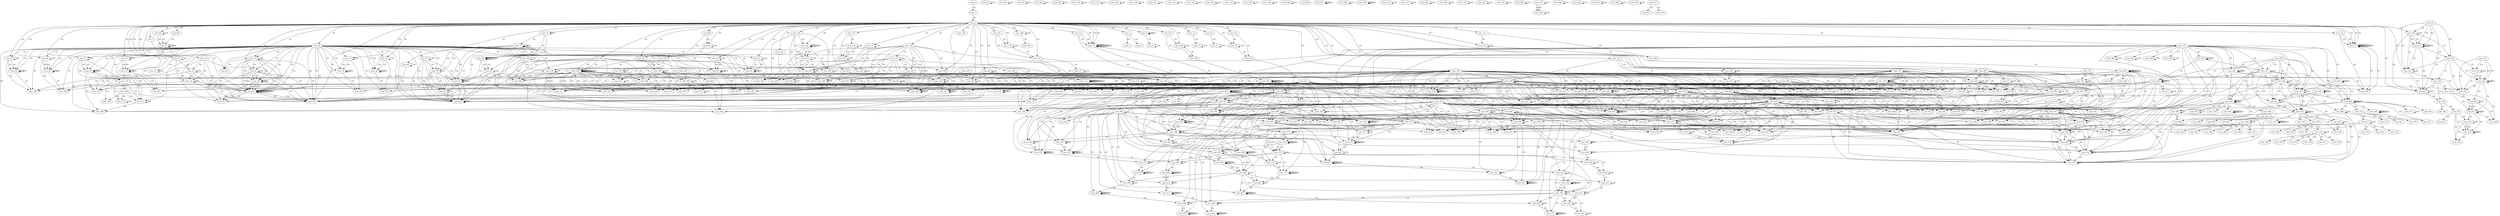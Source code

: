 digraph G {
  Line_0;
  Line_1;
  Line_2;
  Line_3;
  Line_4;
  Line_5;
  Line_7;
  Line_8;
  Line_8;
  Line_8;
  Line_9;
  Line_9;
  Line_12;
  Line_13;
  Line_13;
  Line_16;
  Line_17;
  Line_17;
  Line_20;
  Line_21;
  Line_21;
  Line_21;
  Line_22;
  Line_22;
  Line_23;
  Line_23;
  Line_25;
  Line_25;
  Line_27;
  Line_27;
  Line_28;
  Line_28;
  Line_29;
  Line_29;
  Line_29;
  Line_30;
  Line_31;
  Line_31;
  Line_33;
  Line_33;
  Line_34;
  Line_36;
  Line_36;
  Line_40;
  Line_40;
  Line_40;
  Line_41;
  Line_41;
  Line_42;
  Line_42;
  Line_42;
  Line_43;
  Line_43;
  Line_44;
  Line_44;
  Line_44;
  Line_45;
  Line_45;
  Line_46;
  Line_46;
  Line_46;
  Line_47;
  Line_47;
  Line_48;
  Line_48;
  Line_48;
  Line_49;
  Line_49;
  Line_50;
  Line_50;
  Line_50;
  Line_51;
  Line_51;
  Line_52;
  Line_52;
  Line_52;
  Line_53;
  Line_53;
  Line_54;
  Line_54;
  Line_54;
  Line_55;
  Line_55;
  Line_56;
  Line_56;
  Line_56;
  Line_57;
  Line_58;
  Line_62;
  Line_64;
  Line_64;
  Line_68;
  Line_68;
  Line_69;
  Line_69;
  Line_70;
  Line_70;
  Line_70;
  Line_70;
  Line_70;
  Line_71;
  Line_72;
  Line_72;
  Line_72;
  Line_72;
  Line_72;
  Line_73;
  Line_74;
  Line_74;
  Line_74;
  Line_74;
  Line_74;
  Line_76;
  Line_76;
  Line_77;
  Line_77;
  Line_78;
  Line_79;
  Line_79;
  Line_79;
  Line_79;
  Line_80;
  Line_80;
  Line_81;
  Line_81;
  Line_83;
  Line_83;
  Line_86;
  Line_86;
  Line_88;
  Line_90;
  Line_90;
  Line_91;
  Line_91;
  Line_91;
  Line_91;
  Line_91;
  Line_93;
  Line_93;
  Line_95;
  Line_95;
  Line_96;
  Line_98;
  Line_98;
  Line_100;
  Line_100;
  Line_102;
  Line_103;
  Line_104;
  Line_104;
  Line_104;
  Line_105;
  Line_106;
  Line_106;
  Line_107;
  Line_108;
  Line_110;
  Line_110;
  Line_112;
  Line_112;
  Line_114;
  Line_115;
  Line_115;
  Line_115;
  Line_117;
  Line_117;
  Line_118;
  Line_120;
  Line_120;
  Line_121;
  Line_122;
  Line_123;
  Line_125;
  Line_125;
  Line_126;
  Line_126;
  Line_127;
  Line_127;
  Line_129;
  Line_129;
  Line_131;
  Line_132;
  Line_132;
  Line_133;
  Line_133;
  Line_134;
  Line_134;
  Line_135;
  Line_136;
  Line_137;
  Line_138;
  Line_139;
  Line_141;
  Line_141;
  Line_142;
  Line_142;
  Line_143;
  Line_143;
  Line_144;
  Line_144;
  Line_144;
  Line_145;
  Line_146;
  Line_146;
  Line_147;
  Line_148;
  Line_149;
  Line_149;
  Line_150;
  Line_153;
  Line_153;
  Line_156;
  Line_156;
  Line_161;
  Line_161;
  Line_161;
  Line_161;
  Line_161;
  Line_162;
  Line_162;
  Line_164;
  Line_164;
  Line_164;
  Line_165;
  Line_165;
  Line_165;
  Line_166;
  Line_167;
  Line_168;
  Line_169;
  Line_170;
  Line_170;
  Line_171;
  Line_171;
  Line_171;
  Line_172;
  Line_175;
  Line_175;
  Line_178;
  Line_178;
  Line_181;
  Line_182;
  Line_182;
  Line_183;
  Line_185;
  Line_185;
  Line_186;
  Line_187;
  Line_188;
  Line_188;
  Line_188;
  Line_188;
  Line_189;
  Line_189;
  Line_190;
  Line_190;
  Line_191;
  Line_191;
  Line_192;
  Line_192;
  Line_193;
  Line_194;
  Line_194;
  Line_195;
  Line_197;
  Line_197;
  Line_197;
  Line_199;
  Line_199;
  Line_200;
  Line_200;
  Line_201;
  Line_201;
  Line_202;
  Line_202;
  Line_203;
  Line_203;
  Line_204;
  Line_205;
  Line_206;
  Line_207;
  Line_208;
  Line_210;
  Line_210;
  Line_211;
  Line_211;
  Line_213;
  Line_213;
  Line_213;
  Line_213;
  Line_214;
  Line_216;
  Line_216;
  Line_217;
  Line_217;
  Line_217;
  Line_218;
  Line_219;
  Line_215;
  Line_219;
  Line_220;
  Line_220;
  Line_220;
  Line_221;
  Line_221;
  Line_223;
  Line_223;
  Line_224;
  Line_225;
  Line_226;
  Line_226;
  Line_227;
  Line_227;
  Line_227;
  Line_228;
  Line_228;
  Line_229;
  Line_231;
  Line_231;
  Line_232;
  Line_233;
  Line_234;
  Line_234;
  Line_235;
  Line_235;
  Line_235;
  Line_236;
  Line_236;
  Line_237;
  Line_239;
  Line_243;
  Line_243;
  Line_243;
  Line_244;
  Line_245;
  Line_245;
  Line_246;
  Line_246;
  Line_247;
  Line_247;
  Line_248;
  Line_249;
  Line_249;
  Line_250;
  Line_250;
  Line_251;
  Line_251;
  Line_252;
  Line_253;
  Line_254;
  Line_254;
  Line_254;
  Line_255;
  Line_255;
  Line_255;
  Line_256;
  Line_256;
  Line_256;
  Line_256;
  Line_256;
  Line_256;
  Line_258;
  Line_258;
  Line_259;
  Line_259;
  Line_260;
  Line_260;
  Line_261;
  Line_262;
  Line_262;
  Line_263;
  Line_263;
  Line_264;
  Line_264;
  Line_265;
  Line_266;
  Line_267;
  Line_267;
  Line_267;
  Line_268;
  Line_268;
  Line_268;
  Line_269;
  Line_269;
  Line_269;
  Line_269;
  Line_269;
  Line_269;
  Line_271;
  Line_271;
  Line_272;
  Line_273;
  Line_274;
  Line_277;
  Line_277;
  Line_281;
  Line_281;
  Line_282;
  Line_286;
  Line_286;
  Line_291;
  Line_293;
  Line_296;
  Line_299;
  Line_299;
  Line_300;
  Line_302;
  Line_302;
  Line_305;
  Line_305;
  Line_317;
  Line_317;
  Line_326;
  Line_327;
  Line_327;
  Line_328;
  Line_330;
  Line_330;
  Line_334;
  Line_335;
  Line_335;
  Line_336;
  Line_337;
  Line_337;
  Line_338;
  Line_338;
  Line_339;
  Line_340;
  Line_331;
  Line_340;
  Line_341;
  Line_341;
  Line_342;
  Line_333;
  Line_342;
  Line_343;
  Line_343;
  Line_343;
  Line_344;
  Line_344;
  Line_345;
  Line_345;
  Line_345;
  Line_346;
  Line_346;
  Line_347;
  Line_347;
  Line_348;
  Line_348;
  Line_348;
  Line_349;
  Line_349;
  Line_350;
  Line_350;
  Line_350;
  Line_351;
  Line_351;
  Line_352;
  Line_352;
  Line_352;
  Line_353;
  Line_353;
  Line_354;
  Line_355;
  Line_355;
  Line_356;
  Line_356;
  Line_357;
  Line_359;
  Line_359;
  Line_359;
  Line_360;
  Line_361;
  Line_361;
  Line_361;
  Line_362;
  Line_332;
  Line_363;
  Line_363;
  Line_363;
  Line_364;
  Line_365;
  Line_366;
  Line_367;
  Line_368;
  Line_369;
  Line_369;
  Line_370;
  Line_370;
  Line_371;
  Line_371;
  Line_372;
  Line_372;
  Line_372;
  Line_373;
  Line_373;
  Line_374;
  Line_374;
  Line_374;
  Line_375;
  Line_375;
  Line_376;
  Line_376;
  Line_377;
  Line_377;
  Line_377;
  Line_378;
  Line_378;
  Line_379;
  Line_379;
  Line_379;
  Line_380;
  Line_380;
  Line_381;
  Line_381;
  Line_381;
  Line_382;
  Line_382;
  Line_383;
  Line_384;
  Line_385;
  Line_386;
  Line_389;
  Line_389;
  Line_389;
  Line_390;
  Line_391;
  Line_391;
  Line_391;
  Line_392;
  Line_393;
  Line_393;
  Line_393;
  Line_394;
  Line_395;
  Line_396;
  Line_397;
  Line_398;
  Line_399;
  Line_399;
  Line_400;
  Line_400;
  Line_401;
  Line_401;
  Line_402;
  Line_402;
  Line_402;
  Line_403;
  Line_403;
  Line_404;
  Line_404;
  Line_404;
  Line_405;
  Line_405;
  Line_406;
  Line_406;
  Line_407;
  Line_407;
  Line_407;
  Line_408;
  Line_408;
  Line_409;
  Line_409;
  Line_409;
  Line_410;
  Line_410;
  Line_411;
  Line_411;
  Line_411;
  Line_412;
  Line_412;
  Line_413;
  Line_414;
  Line_415;
  Line_416;
  Line_419;
  Line_419;
  Line_419;
  Line_420;
  Line_421;
  Line_421;
  Line_421;
  Line_422;
  Line_423;
  Line_423;
  Line_423;
  Line_424;
  Line_425;
  Line_426;
  Line_427;
  Line_428;
  Line_429;
  Line_429;
  Line_430;
  Line_430;
  Line_431;
  Line_431;
  Line_432;
  Line_432;
  Line_432;
  Line_433;
  Line_433;
  Line_434;
  Line_434;
  Line_434;
  Line_435;
  Line_435;
  Line_436;
  Line_436;
  Line_437;
  Line_437;
  Line_437;
  Line_438;
  Line_438;
  Line_439;
  Line_439;
  Line_439;
  Line_440;
  Line_440;
  Line_441;
  Line_441;
  Line_441;
  Line_442;
  Line_442;
  Line_443;
  Line_444;
  Line_445;
  Line_446;
  Line_449;
  Line_449;
  Line_449;
  Line_450;
  Line_451;
  Line_452;
  Line_452;
  Line_453;
  Line_453;
  Line_456;
  Line_456;
  Line_456;
  Line_457;
  Line_454;
  Line_457;
  Line_458;
  Line_458;
  Line_459;
  Line_459;
  Line_460;
  Line_455;
  Line_460;
  Line_460;
  Line_461;
  Line_462;
  Line_463;
  Line_464;
  Line_465;
  Line_466;
  Line_467;
  Line_467;
  Line_468;
  Line_469;
  Line_470;
  Line_472;
  Line_473;
  Line_474;
  Line_476;
  Line_476;
  Line_476;
  Line_476;
  Line_477;
  Line_477;
  Line_478;
  Line_481;
  Line_481;
  Line_481;
  Line_482;
  Line_482;
  Line_483;
  Line_483;
  Line_484;
  Line_484;
  Line_485;
  Line_485;
  Line_485;
  Line_486;
  Line_487;
  Line_488;
  Line_489;
  Line_490;
  Line_491;
  Line_492;
  Line_492;
  Line_493;
  Line_494;
  Line_495;
  Line_497;
  Line_498;
  Line_499;
  Line_501;
  Line_501;
  Line_501;
  Line_501;
  Line_502;
  Line_502;
  Line_503;
  Line_506;
  Line_506;
  Line_506;
  Line_507;
  Line_507;
  Line_508;
  Line_508;
  Line_509;
  Line_509;
  Line_510;
  Line_510;
  Line_510;
  Line_511;
  Line_512;
  Line_513;
  Line_514;
  Line_515;
  Line_516;
  Line_517;
  Line_517;
  Line_518;
  Line_519;
  Line_520;
  Line_522;
  Line_523;
  Line_524;
  Line_526;
  Line_526;
  Line_526;
  Line_526;
  Line_527;
  Line_527;
  Line_528;
  Line_531;
  Line_531;
  Line_531;
  Line_532;
  Line_532;
  Line_533;
  Line_533;
  Line_534;
  Line_534;
  Line_535;
  Line_535;
  Line_535;
  Line_536;
  Line_537;
  Line_538;
  Line_539;
  Line_540;
  Line_541;
  Line_542;
  Line_542;
  Line_543;
  Line_544;
  Line_545;
  Line_547;
  Line_548;
  Line_549;
  Line_551;
  Line_551;
  Line_551;
  Line_551;
  Line_552;
  Line_555;
  Line_556;
  Line_557;
  Line_557;
  Line_557;
  Line_558;
  Line_559;
  Line_560;
  Line_561;
  Line_562;
  Line_563;
  Line_563;
  Line_563;
  Line_563;
  Line_564;
  Line_565;
  Line_566;
  Line_568;
  Line_568;
  Line_572;
  Line_572;
  Line_576;
  Line_576;
  Line_577;
  Line_581;
  Line_581;
  Line_582;
  Line_586;
  Line_586;
  Line_592;
  Line_592;
  Line_596;
  Line_596;
  Line_597;
  Line_601;
  Line_601;
  Line_602;
  Line_606;
  Line_606;
  Line_611;
  Line_612;
  Line_613;
  Line_0 -> Line_1 [ label="CD" ];
  Line_1 -> Line_2 [ label="CD" ];
  Line_2 -> Line_3 [ label="CD" ];
  Line_3 -> Line_4 [ label="CD" ];
  Line_3 -> Line_5 [ label="CD" ];
  Line_2 -> Line_7 [ label="CD" ];
  Line_2 -> Line_8 [ label="CD" ];
  Line_8 -> Line_8 [ label="CD" ];
  Line_8 -> Line_8 [ label="CD" ];
  Line_8 -> Line_9 [ label="CD" ];
  Line_9 -> Line_9 [ label="CD" ];
  Line_2 -> Line_12 [ label="CD" ];
  Line_12 -> Line_13 [ label="CD" ];
  Line_13 -> Line_13 [ label="CD" ];
  Line_2 -> Line_16 [ label="CD" ];
  Line_16 -> Line_17 [ label="CD" ];
  Line_17 -> Line_17 [ label="CD" ];
  Line_2 -> Line_20 [ label="CD" ];
  Line_2 -> Line_21 [ label="CD" ];
  Line_21 -> Line_21 [ label="CD" ];
  Line_2 -> Line_21 [ label="FD" ];
  Line_21 -> Line_22 [ label="CD" ];
  Line_20 -> Line_22 [ label="FD" ];
  Line_22 -> Line_22 [ label="FD" ];
  Line_21 -> Line_23 [ label="CD" ];
  Line_23 -> Line_23 [ label="CD" ];
  Line_21 -> Line_25 [ label="CD" ];
  Line_20 -> Line_25 [ label="FD" ];
  Line_22 -> Line_25 [ label="FD" ];
  Line_25 -> Line_25 [ label="FD" ];
  Line_2 -> Line_27 [ label="CD" ];
  Line_27 -> Line_27 [ label="CD" ];
  Line_2 -> Line_28 [ label="CD" ];
  Line_28 -> Line_28 [ label="CD" ];
  Line_2 -> Line_29 [ label="CD" ];
  Line_29 -> Line_29 [ label="CD" ];
  Line_28 -> Line_29 [ label="FD" ];
  Line_2 -> Line_30 [ label="CD" ];
  Line_2 -> Line_31 [ label="CD" ];
  Line_31 -> Line_31 [ label="CD" ];
  Line_30 -> Line_33 [ label="FD" ];
  Line_33 -> Line_33 [ label="FD" ];
  Line_2 -> Line_33 [ label="FD" ];
  Line_7 -> Line_34 [ label="FD" ];
  Line_30 -> Line_34 [ label="FD" ];
  Line_33 -> Line_34 [ label="FD" ];
  Line_30 -> Line_36 [ label="FD" ];
  Line_33 -> Line_36 [ label="FD" ];
  Line_36 -> Line_36 [ label="FD" ];
  Line_2 -> Line_36 [ label="FD" ];
  Line_30 -> Line_40 [ label="FD" ];
  Line_33 -> Line_40 [ label="FD" ];
  Line_36 -> Line_40 [ label="FD" ];
  Line_40 -> Line_40 [ label="CD" ];
  Line_30 -> Line_40 [ label="FD" ];
  Line_33 -> Line_40 [ label="FD" ];
  Line_36 -> Line_40 [ label="FD" ];
  Line_40 -> Line_40 [ label="FD" ];
  Line_30 -> Line_41 [ label="FD" ];
  Line_41 -> Line_41 [ label="FD" ];
  Line_2 -> Line_41 [ label="FD" ];
  Line_30 -> Line_42 [ label="FD" ];
  Line_41 -> Line_42 [ label="FD" ];
  Line_42 -> Line_42 [ label="CD" ];
  Line_30 -> Line_42 [ label="FD" ];
  Line_41 -> Line_42 [ label="FD" ];
  Line_42 -> Line_42 [ label="FD" ];
  Line_30 -> Line_43 [ label="FD" ];
  Line_43 -> Line_43 [ label="FD" ];
  Line_2 -> Line_43 [ label="FD" ];
  Line_30 -> Line_44 [ label="FD" ];
  Line_43 -> Line_44 [ label="FD" ];
  Line_44 -> Line_44 [ label="CD" ];
  Line_30 -> Line_44 [ label="FD" ];
  Line_43 -> Line_44 [ label="FD" ];
  Line_44 -> Line_44 [ label="FD" ];
  Line_30 -> Line_45 [ label="FD" ];
  Line_45 -> Line_45 [ label="FD" ];
  Line_2 -> Line_45 [ label="FD" ];
  Line_30 -> Line_46 [ label="FD" ];
  Line_45 -> Line_46 [ label="FD" ];
  Line_46 -> Line_46 [ label="CD" ];
  Line_30 -> Line_46 [ label="FD" ];
  Line_45 -> Line_46 [ label="FD" ];
  Line_46 -> Line_46 [ label="FD" ];
  Line_30 -> Line_47 [ label="FD" ];
  Line_47 -> Line_47 [ label="FD" ];
  Line_2 -> Line_47 [ label="FD" ];
  Line_30 -> Line_48 [ label="FD" ];
  Line_47 -> Line_48 [ label="FD" ];
  Line_48 -> Line_48 [ label="CD" ];
  Line_30 -> Line_48 [ label="FD" ];
  Line_47 -> Line_48 [ label="FD" ];
  Line_48 -> Line_48 [ label="FD" ];
  Line_30 -> Line_49 [ label="FD" ];
  Line_49 -> Line_49 [ label="FD" ];
  Line_2 -> Line_49 [ label="FD" ];
  Line_30 -> Line_50 [ label="FD" ];
  Line_49 -> Line_50 [ label="FD" ];
  Line_50 -> Line_50 [ label="CD" ];
  Line_30 -> Line_50 [ label="FD" ];
  Line_49 -> Line_50 [ label="FD" ];
  Line_50 -> Line_50 [ label="FD" ];
  Line_30 -> Line_51 [ label="FD" ];
  Line_51 -> Line_51 [ label="FD" ];
  Line_2 -> Line_51 [ label="FD" ];
  Line_30 -> Line_52 [ label="FD" ];
  Line_51 -> Line_52 [ label="FD" ];
  Line_52 -> Line_52 [ label="CD" ];
  Line_30 -> Line_52 [ label="FD" ];
  Line_51 -> Line_52 [ label="FD" ];
  Line_52 -> Line_52 [ label="FD" ];
  Line_30 -> Line_53 [ label="FD" ];
  Line_53 -> Line_53 [ label="FD" ];
  Line_2 -> Line_53 [ label="FD" ];
  Line_30 -> Line_54 [ label="FD" ];
  Line_53 -> Line_54 [ label="FD" ];
  Line_54 -> Line_54 [ label="CD" ];
  Line_30 -> Line_54 [ label="FD" ];
  Line_53 -> Line_54 [ label="FD" ];
  Line_54 -> Line_54 [ label="FD" ];
  Line_30 -> Line_55 [ label="FD" ];
  Line_55 -> Line_55 [ label="FD" ];
  Line_2 -> Line_55 [ label="FD" ];
  Line_30 -> Line_56 [ label="FD" ];
  Line_55 -> Line_56 [ label="FD" ];
  Line_56 -> Line_56 [ label="CD" ];
  Line_30 -> Line_56 [ label="FD" ];
  Line_55 -> Line_56 [ label="FD" ];
  Line_56 -> Line_56 [ label="FD" ];
  Line_30 -> Line_57 [ label="FD" ];
  Line_57 -> Line_57 [ label="FD" ];
  Line_30 -> Line_58 [ label="FD" ];
  Line_58 -> Line_58 [ label="FD" ];
  Line_2 -> Line_62 [ label="CD" ];
  Line_62 -> Line_64 [ label="FD" ];
  Line_64 -> Line_64 [ label="FD" ];
  Line_2 -> Line_68 [ label="CD" ];
  Line_68 -> Line_68 [ label="CD" ];
  Line_69 -> Line_69 [ label="CD" ];
  Line_2 -> Line_70 [ label="CD" ];
  Line_30 -> Line_70 [ label="FD" ];
  Line_33 -> Line_70 [ label="FD" ];
  Line_36 -> Line_70 [ label="FD" ];
  Line_40 -> Line_70 [ label="FD" ];
  Line_70 -> Line_70 [ label="CD" ];
  Line_30 -> Line_70 [ label="FD" ];
  Line_33 -> Line_70 [ label="FD" ];
  Line_36 -> Line_70 [ label="FD" ];
  Line_40 -> Line_70 [ label="FD" ];
  Line_70 -> Line_70 [ label="FD" ];
  Line_20 -> Line_70 [ label="FD" ];
  Line_22 -> Line_70 [ label="FD" ];
  Line_25 -> Line_70 [ label="FD" ];
  Line_70 -> Line_70 [ label="CD" ];
  Line_30 -> Line_70 [ label="FD" ];
  Line_33 -> Line_70 [ label="FD" ];
  Line_36 -> Line_70 [ label="FD" ];
  Line_40 -> Line_70 [ label="FD" ];
  Line_70 -> Line_70 [ label="FD" ];
  Line_70 -> Line_70 [ label="CD" ];
  Line_70 -> Line_70 [ label="FD" ];
  Line_2 -> Line_71 [ label="CD" ];
  Line_2 -> Line_72 [ label="CD" ];
  Line_2 -> Line_72 [ label="FD" ];
  Line_72 -> Line_72 [ label="CD" ];
  Line_71 -> Line_72 [ label="FD" ];
  Line_72 -> Line_72 [ label="FD" ];
  Line_2 -> Line_72 [ label="FD" ];
  Line_72 -> Line_72 [ label="CD" ];
  Line_71 -> Line_72 [ label="FD" ];
  Line_72 -> Line_72 [ label="FD" ];
  Line_72 -> Line_72 [ label="FD" ];
  Line_2 -> Line_73 [ label="CD" ];
  Line_2 -> Line_74 [ label="CD" ];
  Line_2 -> Line_74 [ label="FD" ];
  Line_74 -> Line_74 [ label="CD" ];
  Line_73 -> Line_74 [ label="FD" ];
  Line_74 -> Line_74 [ label="FD" ];
  Line_2 -> Line_74 [ label="FD" ];
  Line_74 -> Line_74 [ label="CD" ];
  Line_73 -> Line_74 [ label="FD" ];
  Line_74 -> Line_74 [ label="FD" ];
  Line_74 -> Line_74 [ label="FD" ];
  Line_76 -> Line_76 [ label="CD" ];
  Line_2 -> Line_76 [ label="FD" ];
  Line_76 -> Line_77 [ label="FD" ];
  Line_77 -> Line_77 [ label="CD" ];
  Line_77 -> Line_77 [ label="FD" ];
  Line_77 -> Line_78 [ label="CD" ];
  Line_30 -> Line_78 [ label="FD" ];
  Line_57 -> Line_78 [ label="FD" ];
  Line_77 -> Line_78 [ label="FD" ];
  Line_78 -> Line_78 [ label="FD" ];
  Line_77 -> Line_79 [ label="CD" ];
  Line_79 -> Line_79 [ label="CD" ];
  Line_79 -> Line_79 [ label="CD" ];
  Line_76 -> Line_79 [ label="FD" ];
  Line_79 -> Line_79 [ label="FD" ];
  Line_79 -> Line_80 [ label="CD" ];
  Line_80 -> Line_80 [ label="CD" ];
  Line_76 -> Line_80 [ label="FD" ];
  Line_79 -> Line_80 [ label="FD" ];
  Line_79 -> Line_81 [ label="CD" ];
  Line_81 -> Line_81 [ label="CD" ];
  Line_81 -> Line_81 [ label="FD" ];
  Line_30 -> Line_81 [ label="FD" ];
  Line_57 -> Line_81 [ label="FD" ];
  Line_77 -> Line_81 [ label="FD" ];
  Line_78 -> Line_81 [ label="FD" ];
  Line_80 -> Line_81 [ label="FD" ];
  Line_77 -> Line_83 [ label="CD" ];
  Line_81 -> Line_83 [ label="FD" ];
  Line_30 -> Line_83 [ label="FD" ];
  Line_57 -> Line_83 [ label="FD" ];
  Line_77 -> Line_83 [ label="FD" ];
  Line_78 -> Line_83 [ label="FD" ];
  Line_83 -> Line_83 [ label="FD" ];
  Line_86 -> Line_86 [ label="CD" ];
  Line_2 -> Line_88 [ label="CD" ];
  Line_90 -> Line_90 [ label="CD" ];
  Line_2 -> Line_90 [ label="FD" ];
  Line_90 -> Line_91 [ label="FD" ];
  Line_91 -> Line_91 [ label="CD" ];
  Line_88 -> Line_91 [ label="FD" ];
  Line_91 -> Line_91 [ label="FD" ];
  Line_90 -> Line_91 [ label="FD" ];
  Line_93 -> Line_93 [ label="CD" ];
  Line_95 -> Line_95 [ label="CD" ];
  Line_2 -> Line_96 [ label="CD" ];
  Line_96 -> Line_98 [ label="FD" ];
  Line_98 -> Line_98 [ label="FD" ];
  Line_2 -> Line_98 [ label="FD" ];
  Line_100 -> Line_100 [ label="CD" ];
  Line_2 -> Line_102 [ label="CD" ];
  Line_2 -> Line_103 [ label="CD" ];
  Line_96 -> Line_103 [ label="FD" ];
  Line_98 -> Line_103 [ label="FD" ];
  Line_103 -> Line_104 [ label="CD" ];
  Line_104 -> Line_104 [ label="CD" ];
  Line_102 -> Line_104 [ label="FD" ];
  Line_104 -> Line_104 [ label="FD" ];
  Line_104 -> Line_104 [ label="CD" ];
  Line_102 -> Line_104 [ label="FD" ];
  Line_104 -> Line_104 [ label="FD" ];
  Line_104 -> Line_104 [ label="FD" ];
  Line_103 -> Line_105 [ label="CD" ];
  Line_105 -> Line_105 [ label="FD" ];
  Line_106 -> Line_106 [ label="CD" ];
  Line_2 -> Line_107 [ label="CD" ];
  Line_2 -> Line_108 [ label="CD" ];
  Line_107 -> Line_110 [ label="FD" ];
  Line_110 -> Line_110 [ label="FD" ];
  Line_2 -> Line_110 [ label="FD" ];
  Line_112 -> Line_112 [ label="CD" ];
  Line_2 -> Line_114 [ label="CD" ];
  Line_107 -> Line_114 [ label="FD" ];
  Line_110 -> Line_114 [ label="FD" ];
  Line_114 -> Line_115 [ label="CD" ];
  Line_115 -> Line_115 [ label="CD" ];
  Line_108 -> Line_115 [ label="FD" ];
  Line_115 -> Line_115 [ label="FD" ];
  Line_115 -> Line_115 [ label="CD" ];
  Line_108 -> Line_115 [ label="FD" ];
  Line_115 -> Line_115 [ label="FD" ];
  Line_115 -> Line_115 [ label="FD" ];
  Line_114 -> Line_117 [ label="CD" ];
  Line_117 -> Line_117 [ label="CD" ];
  Line_114 -> Line_118 [ label="CD" ];
  Line_118 -> Line_118 [ label="FD" ];
  Line_120 -> Line_120 [ label="CD" ];
  Line_2 -> Line_121 [ label="CD" ];
  Line_2 -> Line_122 [ label="CD" ];
  Line_2 -> Line_123 [ label="CD" ];
  Line_121 -> Line_125 [ label="FD" ];
  Line_125 -> Line_125 [ label="FD" ];
  Line_2 -> Line_125 [ label="FD" ];
  Line_122 -> Line_126 [ label="FD" ];
  Line_126 -> Line_126 [ label="FD" ];
  Line_2 -> Line_126 [ label="FD" ];
  Line_123 -> Line_127 [ label="FD" ];
  Line_127 -> Line_127 [ label="FD" ];
  Line_2 -> Line_127 [ label="FD" ];
  Line_129 -> Line_129 [ label="CD" ];
  Line_2 -> Line_131 [ label="CD" ];
  Line_132 -> Line_132 [ label="CD" ];
  Line_2 -> Line_133 [ label="CD" ];
  Line_133 -> Line_133 [ label="CD" ];
  Line_2 -> Line_134 [ label="CD" ];
  Line_133 -> Line_134 [ label="FD" ];
  Line_134 -> Line_134 [ label="CD" ];
  Line_133 -> Line_134 [ label="FD" ];
  Line_134 -> Line_134 [ label="FD" ];
  Line_2 -> Line_135 [ label="CD" ];
  Line_2 -> Line_136 [ label="CD" ];
  Line_2 -> Line_137 [ label="CD" ];
  Line_2 -> Line_138 [ label="CD" ];
  Line_2 -> Line_139 [ label="CD" ];
  Line_141 -> Line_141 [ label="CD" ];
  Line_137 -> Line_142 [ label="FD" ];
  Line_142 -> Line_142 [ label="FD" ];
  Line_31 -> Line_143 [ label="FD" ];
  Line_143 -> Line_143 [ label="FD" ];
  Line_137 -> Line_143 [ label="FD" ];
  Line_142 -> Line_143 [ label="FD" ];
  Line_144 -> Line_144 [ label="CD" ];
  Line_31 -> Line_144 [ label="FD" ];
  Line_143 -> Line_144 [ label="FD" ];
  Line_138 -> Line_145 [ label="FD" ];
  Line_145 -> Line_145 [ label="FD" ];
  Line_146 -> Line_146 [ label="CD" ];
  Line_136 -> Line_147 [ label="FD" ];
  Line_147 -> Line_147 [ label="FD" ];
  Line_2 -> Line_148 [ label="FD" ];
  Line_136 -> Line_148 [ label="FD" ];
  Line_147 -> Line_148 [ label="FD" ];
  Line_30 -> Line_149 [ label="FD" ];
  Line_58 -> Line_149 [ label="FD" ];
  Line_149 -> Line_149 [ label="FD" ];
  Line_136 -> Line_149 [ label="FD" ];
  Line_147 -> Line_149 [ label="FD" ];
  Line_136 -> Line_150 [ label="FD" ];
  Line_147 -> Line_150 [ label="FD" ];
  Line_138 -> Line_153 [ label="FD" ];
  Line_145 -> Line_153 [ label="FD" ];
  Line_153 -> Line_153 [ label="CD" ];
  Line_138 -> Line_153 [ label="FD" ];
  Line_145 -> Line_153 [ label="FD" ];
  Line_156 -> Line_156 [ label="CD" ];
  Line_161 -> Line_161 [ label="CD" ];
  Line_2 -> Line_161 [ label="FD" ];
  Line_161 -> Line_161 [ label="CD" ];
  Line_135 -> Line_161 [ label="FD" ];
  Line_161 -> Line_161 [ label="FD" ];
  Line_161 -> Line_162 [ label="CD" ];
  Line_135 -> Line_162 [ label="FD" ];
  Line_161 -> Line_162 [ label="FD" ];
  Line_162 -> Line_162 [ label="FD" ];
  Line_164 -> Line_164 [ label="CD" ];
  Line_135 -> Line_164 [ label="FD" ];
  Line_161 -> Line_164 [ label="FD" ];
  Line_162 -> Line_164 [ label="FD" ];
  Line_136 -> Line_165 [ label="FD" ];
  Line_147 -> Line_165 [ label="FD" ];
  Line_165 -> Line_165 [ label="FD" ];
  Line_135 -> Line_165 [ label="FD" ];
  Line_161 -> Line_165 [ label="FD" ];
  Line_162 -> Line_165 [ label="FD" ];
  Line_135 -> Line_166 [ label="FD" ];
  Line_161 -> Line_166 [ label="FD" ];
  Line_162 -> Line_166 [ label="FD" ];
  Line_136 -> Line_166 [ label="FD" ];
  Line_147 -> Line_166 [ label="FD" ];
  Line_165 -> Line_166 [ label="FD" ];
  Line_30 -> Line_167 [ label="FD" ];
  Line_47 -> Line_167 [ label="FD" ];
  Line_48 -> Line_167 [ label="FD" ];
  Line_167 -> Line_168 [ label="CD" ];
  Line_167 -> Line_169 [ label="CD" ];
  Line_168 -> Line_169 [ label="FD" ];
  Line_167 -> Line_170 [ label="CD" ];
  Line_168 -> Line_170 [ label="FD" ];
  Line_136 -> Line_170 [ label="FD" ];
  Line_147 -> Line_170 [ label="FD" ];
  Line_165 -> Line_170 [ label="FD" ];
  Line_167 -> Line_171 [ label="CD" ];
  Line_30 -> Line_171 [ label="FD" ];
  Line_47 -> Line_171 [ label="FD" ];
  Line_48 -> Line_171 [ label="FD" ];
  Line_171 -> Line_171 [ label="FD" ];
  Line_168 -> Line_171 [ label="FD" ];
  Line_167 -> Line_172 [ label="CD" ];
  Line_168 -> Line_172 [ label="FD" ];
  Line_172 -> Line_172 [ label="FD" ];
  Line_175 -> Line_175 [ label="CD" ];
  Line_178 -> Line_178 [ label="CD" ];
  Line_2 -> Line_181 [ label="CD" ];
  Line_182 -> Line_182 [ label="CD" ];
  Line_2 -> Line_183 [ label="CD" ];
  Line_183 -> Line_185 [ label="FD" ];
  Line_185 -> Line_185 [ label="FD" ];
  Line_181 -> Line_185 [ label="FD" ];
  Line_183 -> Line_186 [ label="FD" ];
  Line_185 -> Line_186 [ label="FD" ];
  Line_20 -> Line_186 [ label="FD" ];
  Line_22 -> Line_186 [ label="FD" ];
  Line_25 -> Line_186 [ label="FD" ];
  Line_183 -> Line_187 [ label="FD" ];
  Line_185 -> Line_187 [ label="FD" ];
  Line_27 -> Line_187 [ label="FD" ];
  Line_188 -> Line_188 [ label="CD" ];
  Line_188 -> Line_188 [ label="CD" ];
  Line_183 -> Line_188 [ label="FD" ];
  Line_185 -> Line_188 [ label="FD" ];
  Line_188 -> Line_188 [ label="CD" ];
  Line_183 -> Line_188 [ label="FD" ];
  Line_185 -> Line_188 [ label="FD" ];
  Line_183 -> Line_189 [ label="FD" ];
  Line_185 -> Line_189 [ label="FD" ];
  Line_30 -> Line_189 [ label="FD" ];
  Line_41 -> Line_189 [ label="FD" ];
  Line_42 -> Line_189 [ label="FD" ];
  Line_183 -> Line_190 [ label="FD" ];
  Line_185 -> Line_190 [ label="FD" ];
  Line_30 -> Line_190 [ label="FD" ];
  Line_43 -> Line_190 [ label="FD" ];
  Line_44 -> Line_190 [ label="FD" ];
  Line_183 -> Line_191 [ label="FD" ];
  Line_185 -> Line_191 [ label="FD" ];
  Line_30 -> Line_191 [ label="FD" ];
  Line_33 -> Line_191 [ label="FD" ];
  Line_36 -> Line_191 [ label="FD" ];
  Line_40 -> Line_191 [ label="FD" ];
  Line_70 -> Line_191 [ label="FD" ];
  Line_70 -> Line_191 [ label="FD" ];
  Line_183 -> Line_192 [ label="FD" ];
  Line_185 -> Line_192 [ label="FD" ];
  Line_30 -> Line_192 [ label="FD" ];
  Line_45 -> Line_192 [ label="FD" ];
  Line_46 -> Line_192 [ label="FD" ];
  Line_193 -> Line_194 [ label="CD" ];
  Line_28 -> Line_194 [ label="FD" ];
  Line_194 -> Line_194 [ label="FD" ];
  Line_30 -> Line_194 [ label="FD" ];
  Line_58 -> Line_194 [ label="FD" ];
  Line_149 -> Line_194 [ label="FD" ];
  Line_193 -> Line_195 [ label="CD" ];
  Line_183 -> Line_195 [ label="FD" ];
  Line_185 -> Line_195 [ label="FD" ];
  Line_28 -> Line_195 [ label="FD" ];
  Line_194 -> Line_195 [ label="FD" ];
  Line_193 -> Line_197 [ label="CD" ];
  Line_28 -> Line_197 [ label="FD" ];
  Line_194 -> Line_197 [ label="FD" ];
  Line_197 -> Line_197 [ label="CD" ];
  Line_197 -> Line_197 [ label="CD" ];
  Line_183 -> Line_197 [ label="FD" ];
  Line_185 -> Line_197 [ label="FD" ];
  Line_183 -> Line_199 [ label="FD" ];
  Line_185 -> Line_199 [ label="FD" ];
  Line_30 -> Line_199 [ label="FD" ];
  Line_47 -> Line_199 [ label="FD" ];
  Line_48 -> Line_199 [ label="FD" ];
  Line_171 -> Line_199 [ label="FD" ];
  Line_183 -> Line_200 [ label="FD" ];
  Line_185 -> Line_200 [ label="FD" ];
  Line_30 -> Line_200 [ label="FD" ];
  Line_49 -> Line_200 [ label="FD" ];
  Line_50 -> Line_200 [ label="FD" ];
  Line_183 -> Line_201 [ label="FD" ];
  Line_185 -> Line_201 [ label="FD" ];
  Line_30 -> Line_201 [ label="FD" ];
  Line_51 -> Line_201 [ label="FD" ];
  Line_52 -> Line_201 [ label="FD" ];
  Line_183 -> Line_202 [ label="FD" ];
  Line_185 -> Line_202 [ label="FD" ];
  Line_30 -> Line_202 [ label="FD" ];
  Line_53 -> Line_202 [ label="FD" ];
  Line_54 -> Line_202 [ label="FD" ];
  Line_183 -> Line_203 [ label="FD" ];
  Line_185 -> Line_203 [ label="FD" ];
  Line_30 -> Line_203 [ label="FD" ];
  Line_55 -> Line_203 [ label="FD" ];
  Line_56 -> Line_203 [ label="FD" ];
  Line_183 -> Line_204 [ label="FD" ];
  Line_185 -> Line_204 [ label="FD" ];
  Line_71 -> Line_204 [ label="FD" ];
  Line_72 -> Line_204 [ label="FD" ];
  Line_72 -> Line_204 [ label="FD" ];
  Line_183 -> Line_205 [ label="FD" ];
  Line_185 -> Line_205 [ label="FD" ];
  Line_73 -> Line_205 [ label="FD" ];
  Line_74 -> Line_205 [ label="FD" ];
  Line_74 -> Line_205 [ label="FD" ];
  Line_102 -> Line_206 [ label="FD" ];
  Line_104 -> Line_206 [ label="FD" ];
  Line_104 -> Line_206 [ label="FD" ];
  Line_105 -> Line_206 [ label="FD" ];
  Line_206 -> Line_207 [ label="CD" ];
  Line_183 -> Line_207 [ label="FD" ];
  Line_185 -> Line_207 [ label="FD" ];
  Line_206 -> Line_208 [ label="CD" ];
  Line_183 -> Line_208 [ label="FD" ];
  Line_185 -> Line_208 [ label="FD" ];
  Line_206 -> Line_210 [ label="CD" ];
  Line_183 -> Line_210 [ label="FD" ];
  Line_185 -> Line_210 [ label="FD" ];
  Line_102 -> Line_210 [ label="FD" ];
  Line_104 -> Line_210 [ label="FD" ];
  Line_104 -> Line_210 [ label="FD" ];
  Line_105 -> Line_210 [ label="FD" ];
  Line_206 -> Line_211 [ label="CD" ];
  Line_183 -> Line_211 [ label="FD" ];
  Line_185 -> Line_211 [ label="FD" ];
  Line_102 -> Line_211 [ label="FD" ];
  Line_104 -> Line_211 [ label="FD" ];
  Line_104 -> Line_211 [ label="FD" ];
  Line_105 -> Line_211 [ label="FD" ];
  Line_108 -> Line_213 [ label="FD" ];
  Line_115 -> Line_213 [ label="FD" ];
  Line_115 -> Line_213 [ label="FD" ];
  Line_118 -> Line_213 [ label="FD" ];
  Line_213 -> Line_213 [ label="CD" ];
  Line_183 -> Line_213 [ label="FD" ];
  Line_185 -> Line_213 [ label="FD" ];
  Line_213 -> Line_213 [ label="CD" ];
  Line_183 -> Line_213 [ label="FD" ];
  Line_185 -> Line_213 [ label="FD" ];
  Line_108 -> Line_213 [ label="FD" ];
  Line_115 -> Line_213 [ label="FD" ];
  Line_115 -> Line_213 [ label="FD" ];
  Line_118 -> Line_213 [ label="FD" ];
  Line_214 -> Line_216 [ label="FD" ];
  Line_216 -> Line_216 [ label="FD" ];
  Line_2 -> Line_216 [ label="FD" ];
  Line_214 -> Line_217 [ label="FD" ];
  Line_216 -> Line_217 [ label="FD" ];
  Line_217 -> Line_217 [ label="CD" ];
  Line_217 -> Line_217 [ label="CD" ];
  Line_214 -> Line_217 [ label="FD" ];
  Line_216 -> Line_217 [ label="FD" ];
  Line_217 -> Line_217 [ label="FD" ];
  Line_214 -> Line_218 [ label="FD" ];
  Line_216 -> Line_218 [ label="FD" ];
  Line_217 -> Line_218 [ label="FD" ];
  Line_218 -> Line_219 [ label="CD" ];
  Line_215 -> Line_219 [ label="FD" ];
  Line_219 -> Line_219 [ label="FD" ];
  Line_218 -> Line_220 [ label="CD" ];
  Line_215 -> Line_220 [ label="FD" ];
  Line_219 -> Line_220 [ label="FD" ];
  Line_220 -> Line_220 [ label="CD" ];
  Line_215 -> Line_220 [ label="FD" ];
  Line_219 -> Line_220 [ label="FD" ];
  Line_220 -> Line_220 [ label="FD" ];
  Line_218 -> Line_221 [ label="CD" ];
  Line_183 -> Line_221 [ label="FD" ];
  Line_185 -> Line_221 [ label="FD" ];
  Line_215 -> Line_221 [ label="FD" ];
  Line_219 -> Line_221 [ label="FD" ];
  Line_220 -> Line_221 [ label="FD" ];
  Line_218 -> Line_223 [ label="CD" ];
  Line_214 -> Line_223 [ label="FD" ];
  Line_216 -> Line_223 [ label="FD" ];
  Line_217 -> Line_223 [ label="FD" ];
  Line_223 -> Line_223 [ label="FD" ];
  Line_2 -> Line_223 [ label="FD" ];
  Line_218 -> Line_224 [ label="CD" ];
  Line_223 -> Line_224 [ label="FD" ];
  Line_224 -> Line_225 [ label="CD" ];
  Line_225 -> Line_226 [ label="CD" ];
  Line_220 -> Line_226 [ label="FD" ];
  Line_226 -> Line_226 [ label="FD" ];
  Line_225 -> Line_227 [ label="CD" ];
  Line_220 -> Line_227 [ label="FD" ];
  Line_226 -> Line_227 [ label="FD" ];
  Line_227 -> Line_227 [ label="CD" ];
  Line_226 -> Line_227 [ label="FD" ];
  Line_227 -> Line_227 [ label="FD" ];
  Line_225 -> Line_228 [ label="CD" ];
  Line_226 -> Line_228 [ label="FD" ];
  Line_227 -> Line_228 [ label="FD" ];
  Line_225 -> Line_229 [ label="CD" ];
  Line_183 -> Line_229 [ label="FD" ];
  Line_185 -> Line_229 [ label="FD" ];
  Line_224 -> Line_231 [ label="CD" ];
  Line_214 -> Line_231 [ label="FD" ];
  Line_216 -> Line_231 [ label="FD" ];
  Line_217 -> Line_231 [ label="FD" ];
  Line_223 -> Line_231 [ label="FD" ];
  Line_231 -> Line_231 [ label="FD" ];
  Line_2 -> Line_231 [ label="FD" ];
  Line_224 -> Line_232 [ label="CD" ];
  Line_231 -> Line_232 [ label="FD" ];
  Line_232 -> Line_233 [ label="CD" ];
  Line_233 -> Line_234 [ label="CD" ];
  Line_227 -> Line_234 [ label="FD" ];
  Line_234 -> Line_234 [ label="FD" ];
  Line_233 -> Line_235 [ label="CD" ];
  Line_227 -> Line_235 [ label="FD" ];
  Line_234 -> Line_235 [ label="FD" ];
  Line_235 -> Line_235 [ label="CD" ];
  Line_234 -> Line_235 [ label="FD" ];
  Line_235 -> Line_235 [ label="FD" ];
  Line_233 -> Line_236 [ label="CD" ];
  Line_234 -> Line_236 [ label="FD" ];
  Line_235 -> Line_236 [ label="FD" ];
  Line_233 -> Line_237 [ label="CD" ];
  Line_232 -> Line_239 [ label="CD" ];
  Line_81 -> Line_243 [ label="FD" ];
  Line_30 -> Line_243 [ label="FD" ];
  Line_57 -> Line_243 [ label="FD" ];
  Line_77 -> Line_243 [ label="FD" ];
  Line_78 -> Line_243 [ label="FD" ];
  Line_83 -> Line_243 [ label="FD" ];
  Line_243 -> Line_243 [ label="CD" ];
  Line_183 -> Line_243 [ label="FD" ];
  Line_185 -> Line_243 [ label="FD" ];
  Line_243 -> Line_243 [ label="CD" ];
  Line_183 -> Line_243 [ label="FD" ];
  Line_185 -> Line_243 [ label="FD" ];
  Line_81 -> Line_243 [ label="FD" ];
  Line_30 -> Line_243 [ label="FD" ];
  Line_57 -> Line_243 [ label="FD" ];
  Line_77 -> Line_243 [ label="FD" ];
  Line_78 -> Line_243 [ label="FD" ];
  Line_83 -> Line_243 [ label="FD" ];
  Line_244 -> Line_245 [ label="CD" ];
  Line_245 -> Line_245 [ label="CD" ];
  Line_244 -> Line_246 [ label="CD" ];
  Line_183 -> Line_246 [ label="FD" ];
  Line_185 -> Line_246 [ label="FD" ];
  Line_133 -> Line_246 [ label="FD" ];
  Line_134 -> Line_246 [ label="FD" ];
  Line_244 -> Line_247 [ label="CD" ];
  Line_183 -> Line_247 [ label="FD" ];
  Line_185 -> Line_247 [ label="FD" ];
  Line_133 -> Line_247 [ label="FD" ];
  Line_134 -> Line_247 [ label="FD" ];
  Line_244 -> Line_248 [ label="CD" ];
  Line_183 -> Line_248 [ label="FD" ];
  Line_185 -> Line_248 [ label="FD" ];
  Line_244 -> Line_249 [ label="CD" ];
  Line_183 -> Line_249 [ label="FD" ];
  Line_185 -> Line_249 [ label="FD" ];
  Line_133 -> Line_249 [ label="FD" ];
  Line_134 -> Line_249 [ label="FD" ];
  Line_244 -> Line_250 [ label="CD" ];
  Line_183 -> Line_250 [ label="FD" ];
  Line_185 -> Line_250 [ label="FD" ];
  Line_133 -> Line_250 [ label="FD" ];
  Line_134 -> Line_250 [ label="FD" ];
  Line_244 -> Line_251 [ label="CD" ];
  Line_183 -> Line_251 [ label="FD" ];
  Line_185 -> Line_251 [ label="FD" ];
  Line_133 -> Line_251 [ label="FD" ];
  Line_134 -> Line_251 [ label="FD" ];
  Line_244 -> Line_252 [ label="CD" ];
  Line_183 -> Line_252 [ label="FD" ];
  Line_185 -> Line_252 [ label="FD" ];
  Line_244 -> Line_253 [ label="CD" ];
  Line_183 -> Line_253 [ label="FD" ];
  Line_185 -> Line_253 [ label="FD" ];
  Line_62 -> Line_253 [ label="FD" ];
  Line_64 -> Line_253 [ label="FD" ];
  Line_244 -> Line_254 [ label="CD" ];
  Line_254 -> Line_254 [ label="CD" ];
  Line_183 -> Line_254 [ label="FD" ];
  Line_185 -> Line_254 [ label="FD" ];
  Line_254 -> Line_254 [ label="CD" ];
  Line_183 -> Line_254 [ label="FD" ];
  Line_185 -> Line_254 [ label="FD" ];
  Line_255 -> Line_255 [ label="CD" ];
  Line_136 -> Line_255 [ label="FD" ];
  Line_147 -> Line_255 [ label="FD" ];
  Line_165 -> Line_255 [ label="FD" ];
  Line_244 -> Line_256 [ label="CD" ];
  Line_136 -> Line_256 [ label="FD" ];
  Line_147 -> Line_256 [ label="FD" ];
  Line_165 -> Line_256 [ label="FD" ];
  Line_256 -> Line_256 [ label="CD" ];
  Line_183 -> Line_256 [ label="FD" ];
  Line_185 -> Line_256 [ label="FD" ];
  Line_136 -> Line_256 [ label="FD" ];
  Line_147 -> Line_256 [ label="FD" ];
  Line_165 -> Line_256 [ label="FD" ];
  Line_256 -> Line_256 [ label="CD" ];
  Line_183 -> Line_256 [ label="FD" ];
  Line_185 -> Line_256 [ label="FD" ];
  Line_258 -> Line_258 [ label="CD" ];
  Line_244 -> Line_259 [ label="CD" ];
  Line_183 -> Line_259 [ label="FD" ];
  Line_185 -> Line_259 [ label="FD" ];
  Line_133 -> Line_259 [ label="FD" ];
  Line_134 -> Line_259 [ label="FD" ];
  Line_244 -> Line_260 [ label="CD" ];
  Line_183 -> Line_260 [ label="FD" ];
  Line_185 -> Line_260 [ label="FD" ];
  Line_133 -> Line_260 [ label="FD" ];
  Line_134 -> Line_260 [ label="FD" ];
  Line_244 -> Line_261 [ label="CD" ];
  Line_183 -> Line_261 [ label="FD" ];
  Line_185 -> Line_261 [ label="FD" ];
  Line_244 -> Line_262 [ label="CD" ];
  Line_183 -> Line_262 [ label="FD" ];
  Line_185 -> Line_262 [ label="FD" ];
  Line_133 -> Line_262 [ label="FD" ];
  Line_134 -> Line_262 [ label="FD" ];
  Line_244 -> Line_263 [ label="CD" ];
  Line_183 -> Line_263 [ label="FD" ];
  Line_185 -> Line_263 [ label="FD" ];
  Line_133 -> Line_263 [ label="FD" ];
  Line_134 -> Line_263 [ label="FD" ];
  Line_244 -> Line_264 [ label="CD" ];
  Line_183 -> Line_264 [ label="FD" ];
  Line_185 -> Line_264 [ label="FD" ];
  Line_133 -> Line_264 [ label="FD" ];
  Line_134 -> Line_264 [ label="FD" ];
  Line_244 -> Line_265 [ label="CD" ];
  Line_183 -> Line_265 [ label="FD" ];
  Line_185 -> Line_265 [ label="FD" ];
  Line_267 -> Line_267 [ label="CD" ];
  Line_267 -> Line_267 [ label="CD" ];
  Line_268 -> Line_268 [ label="CD" ];
  Line_269 -> Line_269 [ label="CD" ];
  Line_269 -> Line_269 [ label="CD" ];
  Line_271 -> Line_271 [ label="CD" ];
  Line_183 -> Line_272 [ label="FD" ];
  Line_185 -> Line_272 [ label="FD" ];
  Line_183 -> Line_273 [ label="FD" ];
  Line_185 -> Line_273 [ label="FD" ];
  Line_183 -> Line_274 [ label="FD" ];
  Line_185 -> Line_274 [ label="FD" ];
  Line_274 -> Line_274 [ label="FD" ];
  Line_277 -> Line_277 [ label="CD" ];
  Line_183 -> Line_281 [ label="FD" ];
  Line_185 -> Line_281 [ label="FD" ];
  Line_274 -> Line_281 [ label="FD" ];
  Line_281 -> Line_281 [ label="CD" ];
  Line_274 -> Line_281 [ label="FD" ];
  Line_282 -> Line_282 [ label="FD" ];
  Line_286 -> Line_286 [ label="CD" ];
  Line_2 -> Line_291 [ label="CD" ];
  Line_165 -> Line_293 [ label="FD" ];
  Line_291 -> Line_296 [ label="CD" ];
  Line_136 -> Line_296 [ label="FD" ];
  Line_147 -> Line_296 [ label="FD" ];
  Line_165 -> Line_296 [ label="FD" ];
  Line_296 -> Line_296 [ label="FD" ];
  Line_299 -> Line_299 [ label="CD" ];
  Line_2 -> Line_299 [ label="FD" ];
  Line_299 -> Line_300 [ label="FD" ];
  Line_2 -> Line_302 [ label="FD" ];
  Line_30 -> Line_302 [ label="FD" ];
  Line_58 -> Line_302 [ label="FD" ];
  Line_149 -> Line_302 [ label="FD" ];
  Line_68 -> Line_302 [ label="FD" ];
  Line_20 -> Line_302 [ label="FD" ];
  Line_22 -> Line_302 [ label="FD" ];
  Line_25 -> Line_302 [ label="FD" ];
  Line_33 -> Line_302 [ label="FD" ];
  Line_36 -> Line_302 [ label="FD" ];
  Line_40 -> Line_302 [ label="FD" ];
  Line_70 -> Line_302 [ label="FD" ];
  Line_70 -> Line_302 [ label="FD" ];
  Line_62 -> Line_302 [ label="FD" ];
  Line_64 -> Line_302 [ label="FD" ];
  Line_305 -> Line_305 [ label="CD" ];
  Line_317 -> Line_317 [ label="CD" ];
  Line_2 -> Line_326 [ label="CD" ];
  Line_181 -> Line_326 [ label="FD" ];
  Line_326 -> Line_326 [ label="FD" ];
  Line_327 -> Line_327 [ label="CD" ];
  Line_2 -> Line_328 [ label="CD" ];
  Line_328 -> Line_330 [ label="FD" ];
  Line_330 -> Line_330 [ label="FD" ];
  Line_181 -> Line_330 [ label="FD" ];
  Line_326 -> Line_330 [ label="FD" ];
  Line_102 -> Line_334 [ label="FD" ];
  Line_104 -> Line_334 [ label="FD" ];
  Line_104 -> Line_334 [ label="FD" ];
  Line_105 -> Line_334 [ label="FD" ];
  Line_334 -> Line_335 [ label="CD" ];
  Line_328 -> Line_335 [ label="FD" ];
  Line_330 -> Line_335 [ label="FD" ];
  Line_102 -> Line_335 [ label="FD" ];
  Line_104 -> Line_335 [ label="FD" ];
  Line_104 -> Line_335 [ label="FD" ];
  Line_105 -> Line_335 [ label="FD" ];
  Line_334 -> Line_336 [ label="CD" ];
  Line_328 -> Line_336 [ label="FD" ];
  Line_330 -> Line_336 [ label="FD" ];
  Line_27 -> Line_336 [ label="FD" ];
  Line_334 -> Line_337 [ label="CD" ];
  Line_328 -> Line_337 [ label="FD" ];
  Line_330 -> Line_337 [ label="FD" ];
  Line_102 -> Line_337 [ label="FD" ];
  Line_104 -> Line_337 [ label="FD" ];
  Line_104 -> Line_337 [ label="FD" ];
  Line_105 -> Line_337 [ label="FD" ];
  Line_334 -> Line_338 [ label="CD" ];
  Line_328 -> Line_338 [ label="FD" ];
  Line_330 -> Line_338 [ label="FD" ];
  Line_102 -> Line_338 [ label="FD" ];
  Line_104 -> Line_338 [ label="FD" ];
  Line_104 -> Line_338 [ label="FD" ];
  Line_105 -> Line_338 [ label="FD" ];
  Line_334 -> Line_339 [ label="CD" ];
  Line_328 -> Line_339 [ label="FD" ];
  Line_330 -> Line_339 [ label="FD" ];
  Line_27 -> Line_339 [ label="FD" ];
  Line_334 -> Line_340 [ label="CD" ];
  Line_331 -> Line_340 [ label="FD" ];
  Line_340 -> Line_340 [ label="FD" ];
  Line_328 -> Line_340 [ label="FD" ];
  Line_330 -> Line_340 [ label="FD" ];
  Line_334 -> Line_341 [ label="CD" ];
  Line_331 -> Line_341 [ label="FD" ];
  Line_340 -> Line_341 [ label="FD" ];
  Line_341 -> Line_341 [ label="CD" ];
  Line_331 -> Line_341 [ label="FD" ];
  Line_340 -> Line_341 [ label="FD" ];
  Line_341 -> Line_342 [ label="CD" ];
  Line_333 -> Line_342 [ label="FD" ];
  Line_342 -> Line_342 [ label="FD" ];
  Line_331 -> Line_342 [ label="FD" ];
  Line_340 -> Line_342 [ label="FD" ];
  Line_341 -> Line_343 [ label="CD" ];
  Line_331 -> Line_343 [ label="FD" ];
  Line_340 -> Line_343 [ label="FD" ];
  Line_343 -> Line_343 [ label="CD" ];
  Line_331 -> Line_343 [ label="FD" ];
  Line_340 -> Line_343 [ label="FD" ];
  Line_343 -> Line_343 [ label="CD" ];
  Line_333 -> Line_343 [ label="FD" ];
  Line_342 -> Line_343 [ label="FD" ];
  Line_343 -> Line_343 [ label="FD" ];
  Line_341 -> Line_344 [ label="CD" ];
  Line_333 -> Line_344 [ label="FD" ];
  Line_344 -> Line_344 [ label="FD" ];
  Line_331 -> Line_344 [ label="FD" ];
  Line_340 -> Line_344 [ label="FD" ];
  Line_345 -> Line_345 [ label="CD" ];
  Line_331 -> Line_345 [ label="FD" ];
  Line_340 -> Line_345 [ label="FD" ];
  Line_345 -> Line_345 [ label="CD" ];
  Line_333 -> Line_345 [ label="FD" ];
  Line_344 -> Line_345 [ label="FD" ];
  Line_345 -> Line_345 [ label="FD" ];
  Line_341 -> Line_346 [ label="CD" ];
  Line_333 -> Line_346 [ label="FD" ];
  Line_344 -> Line_346 [ label="FD" ];
  Line_345 -> Line_346 [ label="FD" ];
  Line_346 -> Line_346 [ label="CD" ];
  Line_333 -> Line_346 [ label="FD" ];
  Line_344 -> Line_346 [ label="FD" ];
  Line_345 -> Line_346 [ label="FD" ];
  Line_346 -> Line_347 [ label="CD" ];
  Line_333 -> Line_347 [ label="FD" ];
  Line_347 -> Line_347 [ label="FD" ];
  Line_331 -> Line_347 [ label="FD" ];
  Line_340 -> Line_347 [ label="FD" ];
  Line_346 -> Line_348 [ label="CD" ];
  Line_348 -> Line_348 [ label="CD" ];
  Line_331 -> Line_348 [ label="FD" ];
  Line_340 -> Line_348 [ label="FD" ];
  Line_348 -> Line_348 [ label="CD" ];
  Line_333 -> Line_348 [ label="FD" ];
  Line_347 -> Line_348 [ label="FD" ];
  Line_348 -> Line_348 [ label="FD" ];
  Line_346 -> Line_349 [ label="CD" ];
  Line_333 -> Line_349 [ label="FD" ];
  Line_349 -> Line_349 [ label="FD" ];
  Line_331 -> Line_349 [ label="FD" ];
  Line_340 -> Line_349 [ label="FD" ];
  Line_350 -> Line_350 [ label="CD" ];
  Line_331 -> Line_350 [ label="FD" ];
  Line_340 -> Line_350 [ label="FD" ];
  Line_350 -> Line_350 [ label="CD" ];
  Line_333 -> Line_350 [ label="FD" ];
  Line_349 -> Line_350 [ label="FD" ];
  Line_350 -> Line_350 [ label="FD" ];
  Line_346 -> Line_351 [ label="CD" ];
  Line_333 -> Line_351 [ label="FD" ];
  Line_351 -> Line_351 [ label="FD" ];
  Line_331 -> Line_351 [ label="FD" ];
  Line_340 -> Line_351 [ label="FD" ];
  Line_352 -> Line_352 [ label="CD" ];
  Line_331 -> Line_352 [ label="FD" ];
  Line_340 -> Line_352 [ label="FD" ];
  Line_352 -> Line_352 [ label="CD" ];
  Line_333 -> Line_352 [ label="FD" ];
  Line_351 -> Line_352 [ label="FD" ];
  Line_352 -> Line_352 [ label="FD" ];
  Line_346 -> Line_353 [ label="CD" ];
  Line_333 -> Line_353 [ label="FD" ];
  Line_353 -> Line_353 [ label="FD" ];
  Line_346 -> Line_354 [ label="CD" ];
  Line_333 -> Line_354 [ label="FD" ];
  Line_353 -> Line_354 [ label="FD" ];
  Line_354 -> Line_354 [ label="FD" ];
  Line_341 -> Line_355 [ label="CD" ];
  Line_131 -> Line_355 [ label="FD" ];
  Line_102 -> Line_355 [ label="FD" ];
  Line_104 -> Line_355 [ label="FD" ];
  Line_104 -> Line_355 [ label="FD" ];
  Line_105 -> Line_355 [ label="FD" ];
  Line_341 -> Line_356 [ label="CD" ];
  Line_131 -> Line_356 [ label="FD" ];
  Line_102 -> Line_356 [ label="FD" ];
  Line_104 -> Line_356 [ label="FD" ];
  Line_104 -> Line_356 [ label="FD" ];
  Line_105 -> Line_356 [ label="FD" ];
  Line_334 -> Line_357 [ label="CD" ];
  Line_331 -> Line_357 [ label="FD" ];
  Line_340 -> Line_357 [ label="FD" ];
  Line_359 -> Line_359 [ label="CD" ];
  Line_131 -> Line_359 [ label="FD" ];
  Line_121 -> Line_360 [ label="FD" ];
  Line_125 -> Line_360 [ label="FD" ];
  Line_360 -> Line_361 [ label="CD" ];
  Line_361 -> Line_361 [ label="CD" ];
  Line_361 -> Line_361 [ label="CD" ];
  Line_361 -> Line_361 [ label="FD" ];
  Line_361 -> Line_362 [ label="CD" ];
  Line_362 -> Line_362 [ label="FD" ];
  Line_332 -> Line_362 [ label="FD" ];
  Line_361 -> Line_363 [ label="CD" ];
  Line_363 -> Line_363 [ label="FD" ];
  Line_333 -> Line_363 [ label="FD" ];
  Line_362 -> Line_363 [ label="FD" ];
  Line_332 -> Line_363 [ label="FD" ];
  Line_361 -> Line_364 [ label="CD" ];
  Line_328 -> Line_364 [ label="FD" ];
  Line_330 -> Line_364 [ label="FD" ];
  Line_363 -> Line_364 [ label="FD" ];
  Line_333 -> Line_364 [ label="FD" ];
  Line_361 -> Line_365 [ label="CD" ];
  Line_361 -> Line_366 [ label="CD" ];
  Line_328 -> Line_366 [ label="FD" ];
  Line_330 -> Line_366 [ label="FD" ];
  Line_363 -> Line_366 [ label="FD" ];
  Line_333 -> Line_366 [ label="FD" ];
  Line_361 -> Line_367 [ label="CD" ];
  Line_328 -> Line_367 [ label="FD" ];
  Line_330 -> Line_367 [ label="FD" ];
  Line_363 -> Line_367 [ label="FD" ];
  Line_333 -> Line_367 [ label="FD" ];
  Line_361 -> Line_368 [ label="CD" ];
  Line_361 -> Line_369 [ label="CD" ];
  Line_369 -> Line_369 [ label="FD" ];
  Line_361 -> Line_370 [ label="CD" ];
  Line_369 -> Line_370 [ label="FD" ];
  Line_370 -> Line_370 [ label="CD" ];
  Line_369 -> Line_370 [ label="FD" ];
  Line_331 -> Line_370 [ label="FD" ];
  Line_340 -> Line_370 [ label="FD" ];
  Line_370 -> Line_371 [ label="CD" ];
  Line_371 -> Line_371 [ label="FD" ];
  Line_343 -> Line_371 [ label="FD" ];
  Line_369 -> Line_371 [ label="FD" ];
  Line_370 -> Line_372 [ label="CD" ];
  Line_369 -> Line_372 [ label="FD" ];
  Line_372 -> Line_372 [ label="CD" ];
  Line_369 -> Line_372 [ label="FD" ];
  Line_372 -> Line_372 [ label="CD" ];
  Line_371 -> Line_372 [ label="FD" ];
  Line_372 -> Line_372 [ label="FD" ];
  Line_370 -> Line_373 [ label="CD" ];
  Line_373 -> Line_373 [ label="FD" ];
  Line_345 -> Line_373 [ label="FD" ];
  Line_369 -> Line_373 [ label="FD" ];
  Line_374 -> Line_374 [ label="CD" ];
  Line_369 -> Line_374 [ label="FD" ];
  Line_374 -> Line_374 [ label="CD" ];
  Line_373 -> Line_374 [ label="FD" ];
  Line_374 -> Line_374 [ label="FD" ];
  Line_370 -> Line_375 [ label="CD" ];
  Line_373 -> Line_375 [ label="FD" ];
  Line_374 -> Line_375 [ label="FD" ];
  Line_375 -> Line_375 [ label="CD" ];
  Line_373 -> Line_375 [ label="FD" ];
  Line_374 -> Line_375 [ label="FD" ];
  Line_375 -> Line_376 [ label="CD" ];
  Line_376 -> Line_376 [ label="FD" ];
  Line_348 -> Line_376 [ label="FD" ];
  Line_369 -> Line_376 [ label="FD" ];
  Line_375 -> Line_377 [ label="CD" ];
  Line_377 -> Line_377 [ label="CD" ];
  Line_369 -> Line_377 [ label="FD" ];
  Line_377 -> Line_377 [ label="CD" ];
  Line_376 -> Line_377 [ label="FD" ];
  Line_377 -> Line_377 [ label="FD" ];
  Line_375 -> Line_378 [ label="CD" ];
  Line_378 -> Line_378 [ label="FD" ];
  Line_350 -> Line_378 [ label="FD" ];
  Line_369 -> Line_378 [ label="FD" ];
  Line_379 -> Line_379 [ label="CD" ];
  Line_369 -> Line_379 [ label="FD" ];
  Line_379 -> Line_379 [ label="CD" ];
  Line_378 -> Line_379 [ label="FD" ];
  Line_379 -> Line_379 [ label="FD" ];
  Line_375 -> Line_380 [ label="CD" ];
  Line_380 -> Line_380 [ label="FD" ];
  Line_352 -> Line_380 [ label="FD" ];
  Line_369 -> Line_380 [ label="FD" ];
  Line_381 -> Line_381 [ label="CD" ];
  Line_369 -> Line_381 [ label="FD" ];
  Line_381 -> Line_381 [ label="CD" ];
  Line_380 -> Line_381 [ label="FD" ];
  Line_381 -> Line_381 [ label="FD" ];
  Line_375 -> Line_382 [ label="CD" ];
  Line_382 -> Line_382 [ label="FD" ];
  Line_354 -> Line_382 [ label="FD" ];
  Line_375 -> Line_383 [ label="CD" ];
  Line_382 -> Line_383 [ label="FD" ];
  Line_383 -> Line_383 [ label="FD" ];
  Line_370 -> Line_384 [ label="CD" ];
  Line_131 -> Line_384 [ label="FD" ];
  Line_363 -> Line_384 [ label="FD" ];
  Line_333 -> Line_384 [ label="FD" ];
  Line_370 -> Line_385 [ label="CD" ];
  Line_131 -> Line_385 [ label="FD" ];
  Line_363 -> Line_385 [ label="FD" ];
  Line_333 -> Line_385 [ label="FD" ];
  Line_361 -> Line_386 [ label="CD" ];
  Line_369 -> Line_386 [ label="FD" ];
  Line_389 -> Line_389 [ label="CD" ];
  Line_131 -> Line_389 [ label="FD" ];
  Line_122 -> Line_390 [ label="FD" ];
  Line_126 -> Line_390 [ label="FD" ];
  Line_390 -> Line_391 [ label="CD" ];
  Line_391 -> Line_391 [ label="CD" ];
  Line_391 -> Line_391 [ label="CD" ];
  Line_391 -> Line_391 [ label="FD" ];
  Line_391 -> Line_392 [ label="CD" ];
  Line_392 -> Line_392 [ label="FD" ];
  Line_362 -> Line_392 [ label="FD" ];
  Line_332 -> Line_392 [ label="FD" ];
  Line_391 -> Line_393 [ label="CD" ];
  Line_393 -> Line_393 [ label="FD" ];
  Line_392 -> Line_393 [ label="FD" ];
  Line_391 -> Line_394 [ label="CD" ];
  Line_393 -> Line_394 [ label="FD" ];
  Line_391 -> Line_395 [ label="CD" ];
  Line_391 -> Line_396 [ label="CD" ];
  Line_393 -> Line_396 [ label="FD" ];
  Line_391 -> Line_397 [ label="CD" ];
  Line_393 -> Line_397 [ label="FD" ];
  Line_391 -> Line_398 [ label="CD" ];
  Line_391 -> Line_399 [ label="CD" ];
  Line_399 -> Line_399 [ label="FD" ];
  Line_391 -> Line_400 [ label="CD" ];
  Line_399 -> Line_400 [ label="FD" ];
  Line_400 -> Line_400 [ label="CD" ];
  Line_399 -> Line_400 [ label="FD" ];
  Line_369 -> Line_400 [ label="FD" ];
  Line_331 -> Line_400 [ label="FD" ];
  Line_340 -> Line_400 [ label="FD" ];
  Line_400 -> Line_401 [ label="CD" ];
  Line_401 -> Line_401 [ label="FD" ];
  Line_372 -> Line_401 [ label="FD" ];
  Line_399 -> Line_401 [ label="FD" ];
  Line_400 -> Line_402 [ label="CD" ];
  Line_399 -> Line_402 [ label="FD" ];
  Line_402 -> Line_402 [ label="CD" ];
  Line_399 -> Line_402 [ label="FD" ];
  Line_402 -> Line_402 [ label="CD" ];
  Line_401 -> Line_402 [ label="FD" ];
  Line_402 -> Line_402 [ label="FD" ];
  Line_400 -> Line_403 [ label="CD" ];
  Line_403 -> Line_403 [ label="FD" ];
  Line_374 -> Line_403 [ label="FD" ];
  Line_399 -> Line_403 [ label="FD" ];
  Line_404 -> Line_404 [ label="CD" ];
  Line_399 -> Line_404 [ label="FD" ];
  Line_404 -> Line_404 [ label="CD" ];
  Line_403 -> Line_404 [ label="FD" ];
  Line_404 -> Line_404 [ label="FD" ];
  Line_400 -> Line_405 [ label="CD" ];
  Line_403 -> Line_405 [ label="FD" ];
  Line_404 -> Line_405 [ label="FD" ];
  Line_405 -> Line_405 [ label="CD" ];
  Line_403 -> Line_405 [ label="FD" ];
  Line_404 -> Line_405 [ label="FD" ];
  Line_405 -> Line_406 [ label="CD" ];
  Line_406 -> Line_406 [ label="FD" ];
  Line_377 -> Line_406 [ label="FD" ];
  Line_399 -> Line_406 [ label="FD" ];
  Line_405 -> Line_407 [ label="CD" ];
  Line_407 -> Line_407 [ label="CD" ];
  Line_399 -> Line_407 [ label="FD" ];
  Line_407 -> Line_407 [ label="CD" ];
  Line_406 -> Line_407 [ label="FD" ];
  Line_407 -> Line_407 [ label="FD" ];
  Line_405 -> Line_408 [ label="CD" ];
  Line_408 -> Line_408 [ label="FD" ];
  Line_379 -> Line_408 [ label="FD" ];
  Line_399 -> Line_408 [ label="FD" ];
  Line_409 -> Line_409 [ label="CD" ];
  Line_399 -> Line_409 [ label="FD" ];
  Line_409 -> Line_409 [ label="CD" ];
  Line_408 -> Line_409 [ label="FD" ];
  Line_409 -> Line_409 [ label="FD" ];
  Line_405 -> Line_410 [ label="CD" ];
  Line_410 -> Line_410 [ label="FD" ];
  Line_381 -> Line_410 [ label="FD" ];
  Line_399 -> Line_410 [ label="FD" ];
  Line_411 -> Line_411 [ label="CD" ];
  Line_399 -> Line_411 [ label="FD" ];
  Line_411 -> Line_411 [ label="CD" ];
  Line_410 -> Line_411 [ label="FD" ];
  Line_411 -> Line_411 [ label="FD" ];
  Line_405 -> Line_412 [ label="CD" ];
  Line_412 -> Line_412 [ label="FD" ];
  Line_383 -> Line_412 [ label="FD" ];
  Line_405 -> Line_413 [ label="CD" ];
  Line_412 -> Line_413 [ label="FD" ];
  Line_413 -> Line_413 [ label="FD" ];
  Line_400 -> Line_414 [ label="CD" ];
  Line_131 -> Line_414 [ label="FD" ];
  Line_393 -> Line_414 [ label="FD" ];
  Line_363 -> Line_414 [ label="FD" ];
  Line_333 -> Line_414 [ label="FD" ];
  Line_400 -> Line_415 [ label="CD" ];
  Line_131 -> Line_415 [ label="FD" ];
  Line_393 -> Line_415 [ label="FD" ];
  Line_363 -> Line_415 [ label="FD" ];
  Line_333 -> Line_415 [ label="FD" ];
  Line_391 -> Line_416 [ label="CD" ];
  Line_399 -> Line_416 [ label="FD" ];
  Line_419 -> Line_419 [ label="CD" ];
  Line_131 -> Line_419 [ label="FD" ];
  Line_123 -> Line_420 [ label="FD" ];
  Line_127 -> Line_420 [ label="FD" ];
  Line_420 -> Line_421 [ label="CD" ];
  Line_421 -> Line_421 [ label="CD" ];
  Line_421 -> Line_421 [ label="CD" ];
  Line_421 -> Line_421 [ label="FD" ];
  Line_421 -> Line_422 [ label="CD" ];
  Line_422 -> Line_422 [ label="FD" ];
  Line_392 -> Line_422 [ label="FD" ];
  Line_362 -> Line_422 [ label="FD" ];
  Line_332 -> Line_422 [ label="FD" ];
  Line_421 -> Line_423 [ label="CD" ];
  Line_423 -> Line_423 [ label="FD" ];
  Line_422 -> Line_423 [ label="FD" ];
  Line_421 -> Line_424 [ label="CD" ];
  Line_423 -> Line_424 [ label="FD" ];
  Line_421 -> Line_425 [ label="CD" ];
  Line_421 -> Line_426 [ label="CD" ];
  Line_423 -> Line_426 [ label="FD" ];
  Line_421 -> Line_427 [ label="CD" ];
  Line_423 -> Line_427 [ label="FD" ];
  Line_421 -> Line_428 [ label="CD" ];
  Line_421 -> Line_429 [ label="CD" ];
  Line_429 -> Line_429 [ label="FD" ];
  Line_421 -> Line_430 [ label="CD" ];
  Line_429 -> Line_430 [ label="FD" ];
  Line_430 -> Line_430 [ label="CD" ];
  Line_429 -> Line_430 [ label="FD" ];
  Line_399 -> Line_430 [ label="FD" ];
  Line_369 -> Line_430 [ label="FD" ];
  Line_331 -> Line_430 [ label="FD" ];
  Line_340 -> Line_430 [ label="FD" ];
  Line_430 -> Line_431 [ label="CD" ];
  Line_431 -> Line_431 [ label="FD" ];
  Line_402 -> Line_431 [ label="FD" ];
  Line_429 -> Line_431 [ label="FD" ];
  Line_430 -> Line_432 [ label="CD" ];
  Line_429 -> Line_432 [ label="FD" ];
  Line_432 -> Line_432 [ label="CD" ];
  Line_429 -> Line_432 [ label="FD" ];
  Line_432 -> Line_432 [ label="CD" ];
  Line_431 -> Line_432 [ label="FD" ];
  Line_432 -> Line_432 [ label="FD" ];
  Line_430 -> Line_433 [ label="CD" ];
  Line_433 -> Line_433 [ label="FD" ];
  Line_404 -> Line_433 [ label="FD" ];
  Line_429 -> Line_433 [ label="FD" ];
  Line_434 -> Line_434 [ label="CD" ];
  Line_429 -> Line_434 [ label="FD" ];
  Line_434 -> Line_434 [ label="CD" ];
  Line_433 -> Line_434 [ label="FD" ];
  Line_434 -> Line_434 [ label="FD" ];
  Line_430 -> Line_435 [ label="CD" ];
  Line_433 -> Line_435 [ label="FD" ];
  Line_434 -> Line_435 [ label="FD" ];
  Line_435 -> Line_435 [ label="CD" ];
  Line_433 -> Line_435 [ label="FD" ];
  Line_434 -> Line_435 [ label="FD" ];
  Line_435 -> Line_436 [ label="CD" ];
  Line_436 -> Line_436 [ label="FD" ];
  Line_407 -> Line_436 [ label="FD" ];
  Line_429 -> Line_436 [ label="FD" ];
  Line_435 -> Line_437 [ label="CD" ];
  Line_437 -> Line_437 [ label="CD" ];
  Line_429 -> Line_437 [ label="FD" ];
  Line_437 -> Line_437 [ label="CD" ];
  Line_436 -> Line_437 [ label="FD" ];
  Line_437 -> Line_437 [ label="FD" ];
  Line_435 -> Line_438 [ label="CD" ];
  Line_438 -> Line_438 [ label="FD" ];
  Line_409 -> Line_438 [ label="FD" ];
  Line_429 -> Line_438 [ label="FD" ];
  Line_439 -> Line_439 [ label="CD" ];
  Line_429 -> Line_439 [ label="FD" ];
  Line_439 -> Line_439 [ label="CD" ];
  Line_438 -> Line_439 [ label="FD" ];
  Line_439 -> Line_439 [ label="FD" ];
  Line_435 -> Line_440 [ label="CD" ];
  Line_440 -> Line_440 [ label="FD" ];
  Line_411 -> Line_440 [ label="FD" ];
  Line_429 -> Line_440 [ label="FD" ];
  Line_441 -> Line_441 [ label="CD" ];
  Line_429 -> Line_441 [ label="FD" ];
  Line_441 -> Line_441 [ label="CD" ];
  Line_440 -> Line_441 [ label="FD" ];
  Line_441 -> Line_441 [ label="FD" ];
  Line_435 -> Line_442 [ label="CD" ];
  Line_442 -> Line_442 [ label="FD" ];
  Line_413 -> Line_442 [ label="FD" ];
  Line_435 -> Line_443 [ label="CD" ];
  Line_442 -> Line_443 [ label="FD" ];
  Line_443 -> Line_443 [ label="FD" ];
  Line_430 -> Line_444 [ label="CD" ];
  Line_131 -> Line_444 [ label="FD" ];
  Line_423 -> Line_444 [ label="FD" ];
  Line_393 -> Line_444 [ label="FD" ];
  Line_363 -> Line_444 [ label="FD" ];
  Line_333 -> Line_444 [ label="FD" ];
  Line_430 -> Line_445 [ label="CD" ];
  Line_131 -> Line_445 [ label="FD" ];
  Line_423 -> Line_445 [ label="FD" ];
  Line_393 -> Line_445 [ label="FD" ];
  Line_363 -> Line_445 [ label="FD" ];
  Line_333 -> Line_445 [ label="FD" ];
  Line_421 -> Line_446 [ label="CD" ];
  Line_429 -> Line_446 [ label="FD" ];
  Line_449 -> Line_449 [ label="CD" ];
  Line_131 -> Line_449 [ label="FD" ];
  Line_328 -> Line_450 [ label="FD" ];
  Line_330 -> Line_450 [ label="FD" ];
  Line_181 -> Line_451 [ label="FD" ];
  Line_326 -> Line_451 [ label="FD" ];
  Line_451 -> Line_451 [ label="FD" ];
  Line_452 -> Line_452 [ label="CD" ];
  Line_274 -> Line_453 [ label="FD" ];
  Line_282 -> Line_453 [ label="FD" ];
  Line_453 -> Line_453 [ label="FD" ];
  Line_326 -> Line_453 [ label="FD" ];
  Line_451 -> Line_453 [ label="FD" ];
  Line_456 -> Line_456 [ label="CD" ];
  Line_456 -> Line_456 [ label="CD" ];
  Line_131 -> Line_456 [ label="FD" ];
  Line_456 -> Line_457 [ label="CD" ];
  Line_454 -> Line_457 [ label="FD" ];
  Line_457 -> Line_457 [ label="FD" ];
  Line_131 -> Line_457 [ label="FD" ];
  Line_456 -> Line_458 [ label="CD" ];
  Line_458 -> Line_458 [ label="CD" ];
  Line_458 -> Line_458 [ label="CD" ];
  Line_454 -> Line_458 [ label="FD" ];
  Line_457 -> Line_458 [ label="FD" ];
  Line_458 -> Line_459 [ label="CD" ];
  Line_459 -> Line_459 [ label="FD" ];
  Line_423 -> Line_459 [ label="FD" ];
  Line_393 -> Line_459 [ label="FD" ];
  Line_363 -> Line_459 [ label="FD" ];
  Line_333 -> Line_459 [ label="FD" ];
  Line_454 -> Line_459 [ label="FD" ];
  Line_457 -> Line_459 [ label="FD" ];
  Line_458 -> Line_460 [ label="CD" ];
  Line_460 -> Line_460 [ label="FD" ];
  Line_455 -> Line_460 [ label="FD" ];
  Line_131 -> Line_460 [ label="FD" ];
  Line_459 -> Line_460 [ label="FD" ];
  Line_423 -> Line_460 [ label="FD" ];
  Line_393 -> Line_460 [ label="FD" ];
  Line_363 -> Line_460 [ label="FD" ];
  Line_333 -> Line_460 [ label="FD" ];
  Line_458 -> Line_461 [ label="CD" ];
  Line_183 -> Line_461 [ label="FD" ];
  Line_185 -> Line_461 [ label="FD" ];
  Line_274 -> Line_461 [ label="FD" ];
  Line_282 -> Line_461 [ label="FD" ];
  Line_453 -> Line_461 [ label="FD" ];
  Line_459 -> Line_461 [ label="FD" ];
  Line_423 -> Line_461 [ label="FD" ];
  Line_393 -> Line_461 [ label="FD" ];
  Line_363 -> Line_461 [ label="FD" ];
  Line_333 -> Line_461 [ label="FD" ];
  Line_458 -> Line_462 [ label="CD" ];
  Line_183 -> Line_462 [ label="FD" ];
  Line_185 -> Line_462 [ label="FD" ];
  Line_274 -> Line_462 [ label="FD" ];
  Line_282 -> Line_462 [ label="FD" ];
  Line_453 -> Line_462 [ label="FD" ];
  Line_458 -> Line_463 [ label="CD" ];
  Line_463 -> Line_464 [ label="CD" ];
  Line_274 -> Line_464 [ label="FD" ];
  Line_282 -> Line_464 [ label="FD" ];
  Line_453 -> Line_464 [ label="FD" ];
  Line_463 -> Line_465 [ label="CD" ];
  Line_183 -> Line_465 [ label="FD" ];
  Line_185 -> Line_465 [ label="FD" ];
  Line_274 -> Line_465 [ label="FD" ];
  Line_282 -> Line_465 [ label="FD" ];
  Line_453 -> Line_465 [ label="FD" ];
  Line_463 -> Line_466 [ label="CD" ];
  Line_183 -> Line_466 [ label="FD" ];
  Line_185 -> Line_466 [ label="FD" ];
  Line_274 -> Line_466 [ label="FD" ];
  Line_282 -> Line_466 [ label="FD" ];
  Line_453 -> Line_466 [ label="FD" ];
  Line_463 -> Line_467 [ label="CD" ];
  Line_467 -> Line_467 [ label="CD" ];
  Line_467 -> Line_468 [ label="CD" ];
  Line_183 -> Line_468 [ label="FD" ];
  Line_185 -> Line_468 [ label="FD" ];
  Line_274 -> Line_468 [ label="FD" ];
  Line_282 -> Line_468 [ label="FD" ];
  Line_453 -> Line_468 [ label="FD" ];
  Line_467 -> Line_469 [ label="CD" ];
  Line_467 -> Line_470 [ label="CD" ];
  Line_467 -> Line_472 [ label="CD" ];
  Line_467 -> Line_473 [ label="CD" ];
  Line_183 -> Line_473 [ label="FD" ];
  Line_185 -> Line_473 [ label="FD" ];
  Line_274 -> Line_473 [ label="FD" ];
  Line_282 -> Line_473 [ label="FD" ];
  Line_453 -> Line_473 [ label="FD" ];
  Line_467 -> Line_474 [ label="CD" ];
  Line_183 -> Line_474 [ label="FD" ];
  Line_185 -> Line_474 [ label="FD" ];
  Line_274 -> Line_474 [ label="FD" ];
  Line_282 -> Line_474 [ label="FD" ];
  Line_453 -> Line_474 [ label="FD" ];
  Line_458 -> Line_476 [ label="CD" ];
  Line_476 -> Line_476 [ label="CD" ];
  Line_476 -> Line_476 [ label="CD" ];
  Line_183 -> Line_476 [ label="FD" ];
  Line_185 -> Line_476 [ label="FD" ];
  Line_274 -> Line_476 [ label="FD" ];
  Line_282 -> Line_476 [ label="FD" ];
  Line_453 -> Line_476 [ label="FD" ];
  Line_476 -> Line_476 [ label="CD" ];
  Line_183 -> Line_476 [ label="FD" ];
  Line_185 -> Line_476 [ label="FD" ];
  Line_274 -> Line_476 [ label="FD" ];
  Line_282 -> Line_476 [ label="FD" ];
  Line_453 -> Line_476 [ label="FD" ];
  Line_458 -> Line_477 [ label="CD" ];
  Line_477 -> Line_477 [ label="CD" ];
  Line_458 -> Line_478 [ label="CD" ];
  Line_274 -> Line_478 [ label="FD" ];
  Line_282 -> Line_478 [ label="FD" ];
  Line_453 -> Line_478 [ label="FD" ];
  Line_481 -> Line_481 [ label="CD" ];
  Line_481 -> Line_481 [ label="CD" ];
  Line_131 -> Line_481 [ label="FD" ];
  Line_481 -> Line_482 [ label="CD" ];
  Line_454 -> Line_482 [ label="FD" ];
  Line_457 -> Line_482 [ label="FD" ];
  Line_482 -> Line_482 [ label="FD" ];
  Line_131 -> Line_482 [ label="FD" ];
  Line_481 -> Line_483 [ label="CD" ];
  Line_483 -> Line_483 [ label="CD" ];
  Line_483 -> Line_483 [ label="CD" ];
  Line_454 -> Line_483 [ label="FD" ];
  Line_457 -> Line_483 [ label="FD" ];
  Line_482 -> Line_483 [ label="FD" ];
  Line_483 -> Line_484 [ label="CD" ];
  Line_484 -> Line_484 [ label="FD" ];
  Line_482 -> Line_484 [ label="FD" ];
  Line_483 -> Line_485 [ label="CD" ];
  Line_485 -> Line_485 [ label="FD" ];
  Line_460 -> Line_485 [ label="FD" ];
  Line_455 -> Line_485 [ label="FD" ];
  Line_131 -> Line_485 [ label="FD" ];
  Line_484 -> Line_485 [ label="FD" ];
  Line_459 -> Line_485 [ label="FD" ];
  Line_423 -> Line_485 [ label="FD" ];
  Line_393 -> Line_485 [ label="FD" ];
  Line_363 -> Line_485 [ label="FD" ];
  Line_333 -> Line_485 [ label="FD" ];
  Line_483 -> Line_486 [ label="CD" ];
  Line_484 -> Line_486 [ label="FD" ];
  Line_483 -> Line_487 [ label="CD" ];
  Line_183 -> Line_487 [ label="FD" ];
  Line_185 -> Line_487 [ label="FD" ];
  Line_274 -> Line_487 [ label="FD" ];
  Line_282 -> Line_487 [ label="FD" ];
  Line_453 -> Line_487 [ label="FD" ];
  Line_483 -> Line_488 [ label="CD" ];
  Line_488 -> Line_489 [ label="CD" ];
  Line_488 -> Line_490 [ label="CD" ];
  Line_488 -> Line_491 [ label="CD" ];
  Line_488 -> Line_492 [ label="CD" ];
  Line_492 -> Line_492 [ label="CD" ];
  Line_492 -> Line_493 [ label="CD" ];
  Line_492 -> Line_494 [ label="CD" ];
  Line_492 -> Line_495 [ label="CD" ];
  Line_492 -> Line_497 [ label="CD" ];
  Line_492 -> Line_498 [ label="CD" ];
  Line_492 -> Line_499 [ label="CD" ];
  Line_483 -> Line_501 [ label="CD" ];
  Line_501 -> Line_501 [ label="CD" ];
  Line_501 -> Line_501 [ label="CD" ];
  Line_501 -> Line_501 [ label="CD" ];
  Line_483 -> Line_502 [ label="CD" ];
  Line_502 -> Line_502 [ label="CD" ];
  Line_483 -> Line_503 [ label="CD" ];
  Line_506 -> Line_506 [ label="CD" ];
  Line_506 -> Line_506 [ label="CD" ];
  Line_131 -> Line_506 [ label="FD" ];
  Line_506 -> Line_507 [ label="CD" ];
  Line_454 -> Line_507 [ label="FD" ];
  Line_457 -> Line_507 [ label="FD" ];
  Line_482 -> Line_507 [ label="FD" ];
  Line_507 -> Line_507 [ label="FD" ];
  Line_131 -> Line_507 [ label="FD" ];
  Line_506 -> Line_508 [ label="CD" ];
  Line_508 -> Line_508 [ label="CD" ];
  Line_508 -> Line_508 [ label="CD" ];
  Line_454 -> Line_508 [ label="FD" ];
  Line_457 -> Line_508 [ label="FD" ];
  Line_482 -> Line_508 [ label="FD" ];
  Line_507 -> Line_508 [ label="FD" ];
  Line_508 -> Line_509 [ label="CD" ];
  Line_509 -> Line_509 [ label="FD" ];
  Line_507 -> Line_509 [ label="FD" ];
  Line_508 -> Line_510 [ label="CD" ];
  Line_510 -> Line_510 [ label="FD" ];
  Line_485 -> Line_510 [ label="FD" ];
  Line_460 -> Line_510 [ label="FD" ];
  Line_455 -> Line_510 [ label="FD" ];
  Line_131 -> Line_510 [ label="FD" ];
  Line_509 -> Line_510 [ label="FD" ];
  Line_484 -> Line_510 [ label="FD" ];
  Line_459 -> Line_510 [ label="FD" ];
  Line_423 -> Line_510 [ label="FD" ];
  Line_393 -> Line_510 [ label="FD" ];
  Line_363 -> Line_510 [ label="FD" ];
  Line_333 -> Line_510 [ label="FD" ];
  Line_508 -> Line_511 [ label="CD" ];
  Line_509 -> Line_511 [ label="FD" ];
  Line_508 -> Line_512 [ label="CD" ];
  Line_183 -> Line_512 [ label="FD" ];
  Line_185 -> Line_512 [ label="FD" ];
  Line_274 -> Line_512 [ label="FD" ];
  Line_282 -> Line_512 [ label="FD" ];
  Line_453 -> Line_512 [ label="FD" ];
  Line_508 -> Line_513 [ label="CD" ];
  Line_513 -> Line_514 [ label="CD" ];
  Line_513 -> Line_515 [ label="CD" ];
  Line_513 -> Line_516 [ label="CD" ];
  Line_513 -> Line_517 [ label="CD" ];
  Line_517 -> Line_517 [ label="CD" ];
  Line_517 -> Line_518 [ label="CD" ];
  Line_517 -> Line_519 [ label="CD" ];
  Line_183 -> Line_519 [ label="FD" ];
  Line_185 -> Line_519 [ label="FD" ];
  Line_274 -> Line_519 [ label="FD" ];
  Line_282 -> Line_519 [ label="FD" ];
  Line_453 -> Line_519 [ label="FD" ];
  Line_517 -> Line_520 [ label="CD" ];
  Line_183 -> Line_520 [ label="FD" ];
  Line_185 -> Line_520 [ label="FD" ];
  Line_274 -> Line_520 [ label="FD" ];
  Line_282 -> Line_520 [ label="FD" ];
  Line_453 -> Line_520 [ label="FD" ];
  Line_517 -> Line_522 [ label="CD" ];
  Line_183 -> Line_522 [ label="FD" ];
  Line_185 -> Line_522 [ label="FD" ];
  Line_274 -> Line_522 [ label="FD" ];
  Line_282 -> Line_522 [ label="FD" ];
  Line_453 -> Line_522 [ label="FD" ];
  Line_517 -> Line_523 [ label="CD" ];
  Line_517 -> Line_524 [ label="CD" ];
  Line_508 -> Line_526 [ label="CD" ];
  Line_526 -> Line_526 [ label="CD" ];
  Line_526 -> Line_526 [ label="CD" ];
  Line_526 -> Line_526 [ label="CD" ];
  Line_508 -> Line_527 [ label="CD" ];
  Line_527 -> Line_527 [ label="CD" ];
  Line_508 -> Line_528 [ label="CD" ];
  Line_531 -> Line_531 [ label="CD" ];
  Line_531 -> Line_531 [ label="CD" ];
  Line_131 -> Line_531 [ label="FD" ];
  Line_531 -> Line_532 [ label="CD" ];
  Line_454 -> Line_532 [ label="FD" ];
  Line_457 -> Line_532 [ label="FD" ];
  Line_482 -> Line_532 [ label="FD" ];
  Line_507 -> Line_532 [ label="FD" ];
  Line_532 -> Line_532 [ label="FD" ];
  Line_131 -> Line_532 [ label="FD" ];
  Line_531 -> Line_533 [ label="CD" ];
  Line_533 -> Line_533 [ label="CD" ];
  Line_533 -> Line_533 [ label="CD" ];
  Line_454 -> Line_533 [ label="FD" ];
  Line_457 -> Line_533 [ label="FD" ];
  Line_482 -> Line_533 [ label="FD" ];
  Line_507 -> Line_533 [ label="FD" ];
  Line_532 -> Line_533 [ label="FD" ];
  Line_533 -> Line_534 [ label="CD" ];
  Line_534 -> Line_534 [ label="FD" ];
  Line_532 -> Line_534 [ label="FD" ];
  Line_533 -> Line_535 [ label="CD" ];
  Line_535 -> Line_535 [ label="FD" ];
  Line_510 -> Line_535 [ label="FD" ];
  Line_485 -> Line_535 [ label="FD" ];
  Line_460 -> Line_535 [ label="FD" ];
  Line_455 -> Line_535 [ label="FD" ];
  Line_131 -> Line_535 [ label="FD" ];
  Line_534 -> Line_535 [ label="FD" ];
  Line_509 -> Line_535 [ label="FD" ];
  Line_484 -> Line_535 [ label="FD" ];
  Line_459 -> Line_535 [ label="FD" ];
  Line_423 -> Line_535 [ label="FD" ];
  Line_393 -> Line_535 [ label="FD" ];
  Line_363 -> Line_535 [ label="FD" ];
  Line_333 -> Line_535 [ label="FD" ];
  Line_533 -> Line_536 [ label="CD" ];
  Line_534 -> Line_536 [ label="FD" ];
  Line_533 -> Line_537 [ label="CD" ];
  Line_183 -> Line_537 [ label="FD" ];
  Line_185 -> Line_537 [ label="FD" ];
  Line_274 -> Line_537 [ label="FD" ];
  Line_282 -> Line_537 [ label="FD" ];
  Line_453 -> Line_537 [ label="FD" ];
  Line_533 -> Line_538 [ label="CD" ];
  Line_538 -> Line_539 [ label="CD" ];
  Line_538 -> Line_540 [ label="CD" ];
  Line_538 -> Line_541 [ label="CD" ];
  Line_538 -> Line_542 [ label="CD" ];
  Line_542 -> Line_542 [ label="CD" ];
  Line_542 -> Line_543 [ label="CD" ];
  Line_542 -> Line_544 [ label="CD" ];
  Line_542 -> Line_545 [ label="CD" ];
  Line_542 -> Line_547 [ label="CD" ];
  Line_542 -> Line_548 [ label="CD" ];
  Line_542 -> Line_549 [ label="CD" ];
  Line_533 -> Line_551 [ label="CD" ];
  Line_551 -> Line_551 [ label="CD" ];
  Line_551 -> Line_551 [ label="CD" ];
  Line_551 -> Line_551 [ label="CD" ];
  Line_533 -> Line_552 [ label="CD" ];
  Line_282 -> Line_555 [ label="FD" ];
  Line_453 -> Line_555 [ label="FD" ];
  Line_453 -> Line_556 [ label="FD" ];
  Line_556 -> Line_556 [ label="FD" ];
  Line_183 -> Line_557 [ label="FD" ];
  Line_185 -> Line_557 [ label="FD" ];
  Line_274 -> Line_557 [ label="FD" ];
  Line_282 -> Line_557 [ label="FD" ];
  Line_453 -> Line_557 [ label="FD" ];
  Line_556 -> Line_557 [ label="FD" ];
  Line_557 -> Line_557 [ label="FD" ];
  Line_28 -> Line_557 [ label="FD" ];
  Line_194 -> Line_557 [ label="FD" ];
  Line_183 -> Line_558 [ label="FD" ];
  Line_185 -> Line_558 [ label="FD" ];
  Line_274 -> Line_558 [ label="FD" ];
  Line_282 -> Line_558 [ label="FD" ];
  Line_453 -> Line_558 [ label="FD" ];
  Line_556 -> Line_558 [ label="FD" ];
  Line_557 -> Line_558 [ label="FD" ];
  Line_556 -> Line_559 [ label="FD" ];
  Line_557 -> Line_559 [ label="FD" ];
  Line_556 -> Line_560 [ label="FD" ];
  Line_557 -> Line_560 [ label="FD" ];
  Line_557 -> Line_561 [ label="FD" ];
  Line_561 -> Line_561 [ label="FD" ];
  Line_562 -> Line_563 [ label="CD" ];
  Line_563 -> Line_563 [ label="CD" ];
  Line_2 -> Line_563 [ label="FD" ];
  Line_562 -> Line_564 [ label="CD" ];
  Line_138 -> Line_564 [ label="FD" ];
  Line_145 -> Line_564 [ label="FD" ];
  Line_30 -> Line_564 [ label="FD" ];
  Line_58 -> Line_564 [ label="FD" ];
  Line_149 -> Line_564 [ label="FD" ];
  Line_562 -> Line_565 [ label="CD" ];
  Line_562 -> Line_566 [ label="CD" ];
  Line_138 -> Line_566 [ label="FD" ];
  Line_145 -> Line_566 [ label="FD" ];
  Line_566 -> Line_566 [ label="FD" ];
  Line_568 -> Line_568 [ label="CD" ];
  Line_566 -> Line_572 [ label="FD" ];
  Line_572 -> Line_572 [ label="CD" ];
  Line_566 -> Line_572 [ label="FD" ];
  Line_282 -> Line_576 [ label="FD" ];
  Line_453 -> Line_576 [ label="FD" ];
  Line_556 -> Line_576 [ label="FD" ];
  Line_557 -> Line_576 [ label="FD" ];
  Line_561 -> Line_576 [ label="FD" ];
  Line_576 -> Line_576 [ label="CD" ];
  Line_561 -> Line_576 [ label="FD" ];
  Line_577 -> Line_577 [ label="FD" ];
  Line_328 -> Line_581 [ label="FD" ];
  Line_330 -> Line_581 [ label="FD" ];
  Line_581 -> Line_581 [ label="CD" ];
  Line_328 -> Line_582 [ label="FD" ];
  Line_330 -> Line_582 [ label="FD" ];
  Line_582 -> Line_582 [ label="FD" ];
  Line_586 -> Line_586 [ label="CD" ];
  Line_592 -> Line_592 [ label="CD" ];
  Line_577 -> Line_596 [ label="FD" ];
  Line_596 -> Line_596 [ label="CD" ];
  Line_577 -> Line_596 [ label="FD" ];
  Line_597 -> Line_597 [ label="FD" ];
  Line_582 -> Line_601 [ label="FD" ];
  Line_601 -> Line_601 [ label="CD" ];
  Line_582 -> Line_601 [ label="FD" ];
  Line_602 -> Line_602 [ label="FD" ];
  Line_606 -> Line_606 [ label="CD" ];
  Line_611 -> Line_612 [ label="CD" ];
  Line_611 -> Line_613 [ label="CD" ];
  Line_79 -> Line_79 [ label="FD" ];
  Line_361 -> Line_361 [ label="FD" ];
  Line_391 -> Line_391 [ label="FD" ];
  Line_421 -> Line_421 [ label="FD" ];
}
